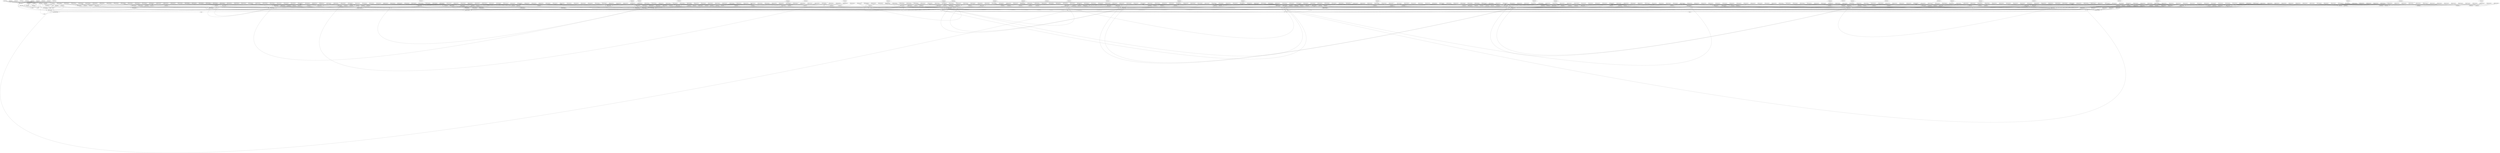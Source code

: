 digraph egraph {
  compound=true
  clusterrank=local
  subgraph cluster_0 {
    style=dotted
    0.0[label = "1"]
  }
  subgraph cluster_189 {
    style=dotted
    189.0[label = "affine_forcontrol_none_0"]
    189.1[label = "affine_forcontrol_none_0"]
    189.2[label = "affine_forcontrol_none_0"]
    189.3[label = "affine_forcontrol_none_0"]
    189.4[label = "affine_forcontrol_none_0"]
    189.5[label = "affine_forcontrol_none_0"]
  }
  subgraph cluster_378 {
    style=dotted
    378.0[label = "block_block_none"]
  }
  subgraph cluster_55 {
    style=dotted
    55.0[label = "*"]
  }
  subgraph cluster_512 {
    style=dotted
    512.0[label = "block_block_none"]
  }
  subgraph cluster_433 {
    style=dotted
    433.0[label = "*"]
  }
  subgraph cluster_110 {
    style=dotted
    110.0[label = "+"]
  }
  subgraph cluster_622 {
    style=dotted
    622.0[label = "affine_forcontrol_none_0"]
  }
  subgraph cluster_488 {
    style=dotted
    488.0[label = "affine_forvalue_none_0"]
  }
  subgraph cluster_165 {
    style=dotted
    165.0[label = "affine_forcontrol_none_0"]
    165.1[label = "affine_forcontrol_none_0"]
    165.2[label = "affine_forcontrol_none_0"]
    165.3[label = "affine_forcontrol_none_0"]
    165.4[label = "affine_forcontrol_none_0"]
    165.5[label = "affine_forcontrol_none_0"]
  }
  subgraph cluster_354 {
    style=dotted
    354.0[label = "affine_forcontrol_none_0"]
    354.1[label = "affine_forcontrol_none_0"]
    354.2[label = "affine_forcontrol_none_0"]
  }
  subgraph cluster_31 {
    style=dotted
    31.0[label = "affine_forcontrol_none_0"]
  }
  subgraph cluster_598 {
    style=dotted
    598.0[label = "affine_forcontrol_none_0"]
  }
  subgraph cluster_330 {
    style=dotted
    330.0[label = "affine_forcontrol_none_0"]
    330.1[label = "affine_forcontrol_none_0"]
    330.2[label = "affine_forcontrol_none_0"]
  }
  subgraph cluster_7 {
    style=dotted
    7.0[label = "%arg5"]
  }
  subgraph cluster_196 {
    style=dotted
    196.0[label = "+"]
  }
  subgraph cluster_62 {
    style=dotted
    62.0[label = "block_block_none"]
    62.1[label = "block_block_none"]
  }
  subgraph cluster_574 {
    style=dotted
    574.0[label = "affine_forcontrol_none_0"]
  }
  subgraph cluster_117 {
    style=dotted
    117.0[label = "affine_forvalue_none_0"]
  }
  subgraph cluster_306 {
    style=dotted
    306.0[label = "affine_forvalue_none_0"]
  }
  subgraph cluster_629 {
    style=dotted
    629.0[label = "block_block_none"]
  }
  subgraph cluster_172 {
    style=dotted
    172.0[label = "block_block_none"]
    172.1[label = "block_block_none"]
  }
  subgraph cluster_361 {
    style=dotted
    361.0[label = "block_block_none"]
  }
  subgraph cluster_38 {
    style=dotted
    38.0[label = "*"]
  }
  subgraph cluster_227 {
    style=dotted
    227.0[label = "affine_forvalue_none_0"]
  }
  subgraph cluster_550 {
    style=dotted
    550.0[label = "affine_forcontrol_none_0"]
  }
  subgraph cluster_93 {
    style=dotted
    93.0[label = "affine_forvalue_none_0"]
  }
  subgraph cluster_282 {
    style=dotted
    282.0[label = "affine_forcontrol_none_0"]
    282.1[label = "affine_forcontrol_none_0"]
    282.2[label = "affine_forcontrol_none_0"]
  }
  subgraph cluster_605 {
    style=dotted
    605.0[label = "block_block_none"]
  }
  subgraph cluster_148 {
    style=dotted
    148.0[label = "affine_forvalue_none_0"]
  }
  subgraph cluster_337 {
    style=dotted
    337.0[label = "block_block_none"]
  }
  subgraph cluster_14 {
    style=dotted
    14.0[label = "affine_forvalue_none_0"]
  }
  subgraph cluster_526 {
    style=dotted
    526.0[label = "affine_forcontrol_none_0"]
  }
  subgraph cluster_392 {
    style=dotted
    392.0[label = "affine_forvalue_none_0"]
  }
  subgraph cluster_581 {
    style=dotted
    581.0[label = "block_block_none"]
  }
  subgraph cluster_258 {
    style=dotted
    258.0[label = "affine_forvalue_none_0"]
  }
  subgraph cluster_313 {
    style=dotted
    313.0[label = "block_block_none"]
  }
  subgraph cluster_502 {
    style=dotted
    502.0[label = "affine_forcontrol_none_0"]
  }
  subgraph cluster_45 {
    style=dotted
    45.0[label = "1"]
  }
  subgraph cluster_234 {
    style=dotted
    234.0[label = "affine_forvalue_none_0"]
  }
  subgraph cluster_557 {
    style=dotted
    557.0[label = "block_block_none"]
  }
  subgraph cluster_100 {
    style=dotted
    100.0[label = "affine_forcontrol_none_0"]
    100.1[label = "affine_forcontrol_none_0"]
    100.2[label = "affine_forcontrol_none_0"]
    100.3[label = "affine_forcontrol_none_0"]
    100.4[label = "affine_forcontrol_none_0"]
    100.5[label = "affine_forcontrol_none_0"]
    100.6[label = "affine_forcontrol_none_0"]
    100.7[label = "affine_forcontrol_none_0"]
    100.8[label = "affine_forcontrol_none_0"]
  }
  subgraph cluster_289 {
    style=dotted
    289.0[label = "block_block_none"]
  }
  subgraph cluster_478 {
    style=dotted
    478.0[label = "block_block_none"]
  }
  subgraph cluster_155 {
    style=dotted
    155.0[label = "affine_forvalue_none_0"]
  }
  subgraph cluster_21 {
    style=dotted
    21.0[label = "affine_store_f64_2"]
  }
  subgraph cluster_533 {
    style=dotted
    533.0[label = "block_block_none"]
  }
  subgraph cluster_131 {
    style=dotted
    131.0[label = "affine_forvalue_none_0"]
  }
  subgraph cluster_643 {
    style=dotted
    643.0[label = "affine_forcontrol_none_0"]
  }
  subgraph cluster_509 {
    style=dotted
    509.0[label = "block_block_none"]
  }
  subgraph cluster_186 {
    style=dotted
    186.0[label = "affine_forcontrol_none_0"]
    186.1[label = "affine_forcontrol_none_0"]
    186.2[label = "affine_forcontrol_none_0"]
    186.3[label = "affine_forcontrol_none_0"]
    186.4[label = "affine_forcontrol_none_0"]
    186.5[label = "affine_forcontrol_none_0"]
  }
  subgraph cluster_375 {
    style=dotted
    375.0[label = "block_block_none"]
  }
  subgraph cluster_52 {
    style=dotted
    52.0[label = "affine_forvalue_none_0"]
  }
  subgraph cluster_241 {
    style=dotted
    241.0[label = "affine_forvalue_none_0"]
  }
  subgraph cluster_107 {
    style=dotted
    107.0[label = "block_block_none"]
    107.1[label = "block_block_none"]
  }
  subgraph cluster_619 {
    style=dotted
    619.0[label = "affine_forcontrol_none_0"]
  }
  subgraph cluster_162 {
    style=dotted
    162.0[label = "affine_forvalue_none_0"]
  }
  subgraph cluster_351 {
    style=dotted
    351.0[label = "affine_forcontrol_none_0"]
    351.1[label = "affine_forcontrol_none_0"]
    351.2[label = "affine_forcontrol_none_0"]
  }
  subgraph cluster_28 {
    style=dotted
    28.0[label = "block_block_none"]
    28.1[label = "block_block_none"]
  }
  subgraph cluster_595 {
    style=dotted
    595.0[label = "affine_forcontrol_none_0"]
  }
  subgraph cluster_327 {
    style=dotted
    327.0[label = "affine_forcontrol_none_0"]
    327.1[label = "affine_forcontrol_none_0"]
    327.2[label = "affine_forcontrol_none_0"]
  }
  subgraph cluster_4 {
    style=dotted
    4.0[label = "%arg0"]
  }
  subgraph cluster_193 {
    style=dotted
    193.0[label = "block_block_none"]
    193.1[label = "block_block_none"]
  }
  subgraph cluster_571 {
    style=dotted
    571.0[label = "affine_forvalue_none_0"]
  }
  subgraph cluster_437 {
    style=dotted
    437.0[label = "affine_forvalue_none_0"]
  }
  subgraph cluster_626 {
    style=dotted
    626.0[label = "block_block_none"]
  }
  subgraph cluster_303 {
    style=dotted
    303.0[label = "affine_forcontrol_none_0"]
    303.1[label = "affine_forcontrol_none_0"]
    303.2[label = "affine_forcontrol_none_0"]
  }
  subgraph cluster_169 {
    style=dotted
    169.0[label = "block_block_none"]
    169.1[label = "block_block_none"]
  }
  subgraph cluster_358 {
    style=dotted
    358.0[label = "block_block_none"]
  }
  subgraph cluster_35 {
    style=dotted
    35.0[label = "func_func_none"]
  }
  subgraph cluster_224 {
    style=dotted
    224.0[label = "affine_forvalue_none_0"]
  }
  subgraph cluster_547 {
    style=dotted
    547.0[label = "affine_forcontrol_none_0"]
  }
  subgraph cluster_90 {
    style=dotted
    90.0[label = "affine_forvalue_none_0"]
  }
  subgraph cluster_279 {
    style=dotted
    279.0[label = "affine_forcontrol_none_0"]
    279.1[label = "affine_forcontrol_none_0"]
    279.2[label = "affine_forcontrol_none_0"]
  }
  subgraph cluster_602 {
    style=dotted
    602.0[label = "block_block_none"]
  }
  subgraph cluster_334 {
    style=dotted
    334.0[label = "block_block_none"]
  }
  subgraph cluster_11 {
    style=dotted
    11.0[label = "arith_indexcast_i32index_0"]
  }
  subgraph cluster_523 {
    style=dotted
    523.0[label = "affine_forcontrol_none_0"]
  }
  subgraph cluster_389 {
    style=dotted
    389.0[label = "block_block_none"]
  }
  subgraph cluster_66 {
    style=dotted
    66.0[label = "affine_forvalue_none_0"]
  }
  subgraph cluster_578 {
    style=dotted
    578.0[label = "block_block_none"]
  }
  subgraph cluster_121 {
    style=dotted
    121.0[label = "affine_forvalue_none_0"]
  }
  subgraph cluster_310 {
    style=dotted
    310.0[label = "block_block_none"]
  }
  subgraph cluster_499 {
    style=dotted
    499.0[label = "affine_forcontrol_none_0"]
  }
  subgraph cluster_42 {
    style=dotted
    42.0[label = "64"]
  }
  subgraph cluster_554 {
    style=dotted
    554.0[label = "block_block_none"]
  }
  subgraph cluster_97 {
    style=dotted
    97.0[label = "affine_forcontrol_none_0"]
    97.1[label = "affine_forcontrol_none_0"]
    97.2[label = "affine_forcontrol_none_0"]
    97.3[label = "affine_forcontrol_none_0"]
    97.4[label = "affine_forcontrol_none_0"]
    97.5[label = "affine_forcontrol_none_0"]
    97.6[label = "affine_forcontrol_none_0"]
    97.7[label = "affine_forcontrol_none_0"]
    97.8[label = "affine_forcontrol_none_0"]
  }
  subgraph cluster_286 {
    style=dotted
    286.0[label = "block_block_none"]
  }
  subgraph cluster_475 {
    style=dotted
    475.0[label = "affine_forvalue_none_0"]
  }
  subgraph cluster_152 {
    style=dotted
    152.0[label = "affine_forvalue_none_0"]
  }
  subgraph cluster_18 {
    style=dotted
    18.0[label = "affine_load_f64_2"]
  }
  subgraph cluster_530 {
    style=dotted
    530.0[label = "+"]
  }
  subgraph cluster_73 {
    style=dotted
    73.0[label = "affine_forcontrol_none_0"]
    73.1[label = "affine_forcontrol_none_0"]
    73.2[label = "affine_forcontrol_none_0"]
    73.3[label = "affine_forcontrol_none_0"]
    73.4[label = "affine_forcontrol_none_0"]
    73.5[label = "affine_forcontrol_none_0"]
    73.6[label = "affine_forcontrol_none_0"]
    73.7[label = "affine_forcontrol_none_0"]
    73.8[label = "affine_forcontrol_none_0"]
    73.9[label = "affine_forcontrol_none_0"]
    73.10[label = "affine_forcontrol_none_0"]
    73.11[label = "affine_forcontrol_none_0"]
    73.12[label = "affine_forcontrol_none_0"]
  }
  subgraph cluster_640 {
    style=dotted
    640.0[label = "affine_forcontrol_none_0"]
  }
  subgraph cluster_506 {
    style=dotted
    506.0[label = "block_block_none"]
  }
  subgraph cluster_183 {
    style=dotted
    183.0[label = "affine_forcontrol_none_0"]
    183.1[label = "affine_forcontrol_none_0"]
    183.2[label = "affine_forcontrol_none_0"]
    183.3[label = "affine_forcontrol_none_0"]
    183.4[label = "affine_forcontrol_none_0"]
    183.5[label = "affine_forcontrol_none_0"]
  }
  subgraph cluster_372 {
    style=dotted
    372.0[label = "block_block_none"]
  }
  subgraph cluster_104 {
    style=dotted
    104.0[label = "block_block_none"]
    104.1[label = "block_block_none"]
  }
  subgraph cluster_616 {
    style=dotted
    616.0[label = "affine_forcontrol_none_0"]
  }
  subgraph cluster_482 {
    style=dotted
    482.0[label = "block_block_none"]
  }
  subgraph cluster_159 {
    style=dotted
    159.0[label = "affine_forvalue_none_0"]
  }
  subgraph cluster_348 {
    style=dotted
    348.0[label = "affine_forvalue_none_0"]
  }
  subgraph cluster_25 {
    style=dotted
    25.0[label = "affine_store_f64_2"]
  }
  subgraph cluster_592 {
    style=dotted
    592.0[label = "affine_forcontrol_none_0"]
  }
  subgraph cluster_269 {
    style=dotted
    269.0[label = "affine_forvalue_none_0"]
  }
  subgraph cluster_458 {
    style=dotted
    458.0[label = "block_block_none"]
  }
  subgraph cluster_324 {
    style=dotted
    324.0[label = "affine_forcontrol_none_0"]
    324.1[label = "affine_forcontrol_none_0"]
    324.2[label = "affine_forcontrol_none_0"]
  }
  subgraph cluster_1 {
    style=dotted
    1.0[label = "0"]
  }
  subgraph cluster_190 {
    style=dotted
    190.0[label = "block_block_none"]
    190.1[label = "block_block_none"]
  }
  subgraph cluster_56 {
    style=dotted
    56.0[label = "affine_forvalue_none_0"]
  }
  subgraph cluster_568 {
    style=dotted
    568.0[label = "affine_forcontrol_none_0"]
  }
  subgraph cluster_434 {
    style=dotted
    434.0[label = "affine_forvalue_none_0"]
  }
  subgraph cluster_111 {
    style=dotted
    111.0[label = "affine_forvalue_none_0"]
  }
  subgraph cluster_300 {
    style=dotted
    300.0[label = "affine_forcontrol_none_0"]
    300.1[label = "affine_forcontrol_none_0"]
    300.2[label = "affine_forcontrol_none_0"]
  }
  subgraph cluster_623 {
    style=dotted
    623.0[label = "block_block_none"]
  }
  subgraph cluster_166 {
    style=dotted
    166.0[label = "block_block_none"]
    166.1[label = "block_block_none"]
  }
  subgraph cluster_355 {
    style=dotted
    355.0[label = "block_block_none"]
  }
  subgraph cluster_32 {
    style=dotted
    32.0[label = "block_block_none"]
    32.1[label = "block_block_none"]
    32.2[label = "block_block_none"]
  }
  subgraph cluster_544 {
    style=dotted
    544.0[label = "affine_forcontrol_none_0"]
  }
  subgraph cluster_87 {
    style=dotted
    87.0[label = "*"]
  }
  subgraph cluster_276 {
    style=dotted
    276.0[label = "affine_forvalue_none_0"]
  }
  subgraph cluster_599 {
    style=dotted
    599.0[label = "block_block_none"]
  }
  subgraph cluster_331 {
    style=dotted
    331.0[label = "block_block_none"]
  }
  subgraph cluster_8 {
    style=dotted
    8.0[label = "%arg1"]
  }
  subgraph cluster_197 {
    style=dotted
    197.0[label = "affine_forvalue_none_0"]
  }
  subgraph cluster_386 {
    style=dotted
    386.0[label = "affine_forvalue_none_0"]
  }
  subgraph cluster_520 {
    style=dotted
    520.0[label = "affine_forcontrol_none_0"]
  }
  subgraph cluster_575 {
    style=dotted
    575.0[label = "block_block_none"]
  }
  subgraph cluster_441 {
    style=dotted
    441.0[label = "block_block_none"]
  }
  subgraph cluster_118 {
    style=dotted
    118.0[label = "affine_forcontrol_none_0"]
    118.1[label = "affine_forcontrol_none_0"]
    118.2[label = "affine_forcontrol_none_0"]
    118.3[label = "affine_forcontrol_none_0"]
    118.4[label = "affine_forcontrol_none_0"]
    118.5[label = "affine_forcontrol_none_0"]
    118.6[label = "affine_forcontrol_none_0"]
    118.7[label = "affine_forcontrol_none_0"]
    118.8[label = "affine_forcontrol_none_0"]
  }
  subgraph cluster_307 {
    style=dotted
    307.0[label = "+"]
  }
  subgraph cluster_496 {
    style=dotted
    496.0[label = "affine_forcontrol_none_0"]
  }
  subgraph cluster_39 {
    style=dotted
    39.0[label = "affine_forvalue_none_0"]
  }
  subgraph cluster_551 {
    style=dotted
    551.0[label = "block_block_none"]
  }
  subgraph cluster_417 {
    style=dotted
    417.0[label = "*"]
  }
  subgraph cluster_283 {
    style=dotted
    283.0[label = "block_block_none"]
  }
  subgraph cluster_15 {
    style=dotted
    15.0[label = "arith_indexcast_i32index_0"]
  }
  subgraph cluster_527 {
    style=dotted
    527.0[label = "block_block_none"]
  }
  subgraph cluster_70 {
    style=dotted
    70.0[label = "affine_forvalue_none_0"]
  }
  subgraph cluster_448 {
    style=dotted
    448.0[label = "affine_forvalue_none_0"]
  }
  subgraph cluster_637 {
    style=dotted
    637.0[label = "affine_forcontrol_none_0"]
  }
  subgraph cluster_503 {
    style=dotted
    503.0[label = "block_block_none"]
  }
  subgraph cluster_180 {
    style=dotted
    180.0[label = "affine_forcontrol_none_0"]
    180.1[label = "affine_forcontrol_none_0"]
    180.2[label = "affine_forcontrol_none_0"]
    180.3[label = "affine_forcontrol_none_0"]
    180.4[label = "affine_forcontrol_none_0"]
    180.5[label = "affine_forcontrol_none_0"]
  }
  subgraph cluster_46 {
    style=dotted
    46.0[label = "affine_forvalue_none_0"]
  }
  subgraph cluster_101 {
    style=dotted
    101.0[label = "block_block_none"]
    101.1[label = "block_block_none"]
  }
  subgraph cluster_613 {
    style=dotted
    613.0[label = "affine_forcontrol_none_0"]
  }
  subgraph cluster_345 {
    style=dotted
    345.0[label = "affine_forcontrol_none_0"]
    345.1[label = "affine_forcontrol_none_0"]
    345.2[label = "affine_forcontrol_none_0"]
  }
  subgraph cluster_22 {
    style=dotted
    22.0[label = "affine_load_f64_2"]
  }
  subgraph cluster_77 {
    style=dotted
    77.0[label = "*"]
  }
  subgraph cluster_266 {
    style=dotted
    266.0[label = "affine_forvalue_none_0"]
  }
  subgraph cluster_455 {
    style=dotted
    455.0[label = "affine_forvalue_none_0"]
  }
  subgraph cluster_589 {
    style=dotted
    589.0[label = "affine_forcontrol_none_0"]
  }
  subgraph cluster_321 {
    style=dotted
    321.0[label = "affine_forcontrol_none_0"]
    321.1[label = "affine_forcontrol_none_0"]
    321.2[label = "affine_forcontrol_none_0"]
  }
  subgraph cluster_644 {
    style=dotted
    644.0[label = "block_block_none"]
  }
  subgraph cluster_187 {
    style=dotted
    187.0[label = "block_block_none"]
    187.1[label = "block_block_none"]
  }
  subgraph cluster_565 {
    style=dotted
    565.0[label = "affine_forcontrol_none_0"]
  }
  subgraph cluster_620 {
    style=dotted
    620.0[label = "block_block_none"]
  }
  subgraph cluster_297 {
    style=dotted
    297.0[label = "affine_forcontrol_none_0"]
    297.1[label = "affine_forcontrol_none_0"]
    297.2[label = "affine_forcontrol_none_0"]
  }
  subgraph cluster_486 {
    style=dotted
    486.0[label = "affine_forvalue_none_0"]
  }
  subgraph cluster_163 {
    style=dotted
    163.0[label = "+"]
  }
  subgraph cluster_352 {
    style=dotted
    352.0[label = "block_block_none"]
  }
  subgraph cluster_29 {
    style=dotted
    29.0[label = "affine_forcontrol_none_0"]
    29.1[label = "affine_forcontrol_none_0"]
    29.2[label = "affine_forcontrol_none_0"]
    29.3[label = "affine_forcontrol_none_0"]
    29.4[label = "affine_forcontrol_none_0"]
    29.5[label = "affine_forcontrol_none_0"]
    29.6[label = "affine_forcontrol_none_0"]
    29.7[label = "affine_forcontrol_none_0"]
    29.8[label = "affine_forcontrol_none_0"]
    29.9[label = "affine_forcontrol_none_0"]
    29.10[label = "affine_forcontrol_none_0"]
    29.11[label = "affine_forcontrol_none_0"]
    29.12[label = "affine_forcontrol_none_0"]
    29.13[label = "affine_forcontrol_none_0"]
    29.14[label = "affine_forcontrol_none_0"]
    29.15[label = "affine_forcontrol_none_0"]
    29.16[label = "affine_forcontrol_none_0"]
    29.17[label = "affine_forcontrol_none_0"]
    29.18[label = "affine_forcontrol_none_0"]
    29.19[label = "affine_forcontrol_none_0"]
    29.20[label = "affine_forcontrol_none_0"]
    29.21[label = "affine_forcontrol_none_0"]
    29.22[label = "affine_forcontrol_none_0"]
  }
  subgraph cluster_541 {
    style=dotted
    541.0[label = "affine_forcontrol_none_0"]
  }
  subgraph cluster_84 {
    style=dotted
    84.0[label = "affine_forvalue_none_0"]
  }
  subgraph cluster_596 {
    style=dotted
    596.0[label = "block_block_none"]
  }
  subgraph cluster_462 {
    style=dotted
    462.0[label = "block_block_none"]
  }
  subgraph cluster_328 {
    style=dotted
    328.0[label = "block_block_none"]
  }
  subgraph cluster_5 {
    style=dotted
    5.0[label = "%arg2"]
  }
  subgraph cluster_517 {
    style=dotted
    517.0[label = "affine_forcontrol_none_0"]
  }
  subgraph cluster_572 {
    style=dotted
    572.0[label = "+"]
  }
  subgraph cluster_115 {
    style=dotted
    115.0[label = "affine_forvalue_none_0"]
  }
  subgraph cluster_304 {
    style=dotted
    304.0[label = "block_block_none"]
  }
  subgraph cluster_548 {
    style=dotted
    548.0[label = "block_block_none"]
  }
  subgraph cluster_280 {
    style=dotted
    280.0[label = "block_block_none"]
  }
  subgraph cluster_12 {
    style=dotted
    12.0[label = "arith_indexcast_i32index_0"]
  }
  subgraph cluster_201 {
    style=dotted
    201.0[label = "affine_forcontrol_none_0"]
    201.1[label = "affine_forcontrol_none_0"]
    201.2[label = "affine_forcontrol_none_0"]
    201.3[label = "affine_forcontrol_none_0"]
    201.4[label = "affine_forcontrol_none_0"]
    201.5[label = "affine_forcontrol_none_0"]
  }
  subgraph cluster_524 {
    style=dotted
    524.0[label = "block_block_none"]
  }
  subgraph cluster_67 {
    style=dotted
    67.0[label = "affine_forcontrol_none_0"]
    67.1[label = "affine_forcontrol_none_0"]
    67.2[label = "affine_forcontrol_none_0"]
    67.3[label = "affine_forcontrol_none_0"]
    67.4[label = "affine_forcontrol_none_0"]
    67.5[label = "affine_forcontrol_none_0"]
    67.6[label = "affine_forcontrol_none_0"]
    67.7[label = "affine_forcontrol_none_0"]
    67.8[label = "affine_forcontrol_none_0"]
    67.9[label = "affine_forcontrol_none_0"]
    67.10[label = "affine_forcontrol_none_0"]
    67.11[label = "affine_forcontrol_none_0"]
    67.12[label = "affine_forcontrol_none_0"]
  }
  subgraph cluster_256 {
    style=dotted
    256.0[label = "affine_forvalue_none_0"]
  }
  subgraph cluster_634 {
    style=dotted
    634.0[label = "affine_forcontrol_none_0"]
  }
  subgraph cluster_500 {
    style=dotted
    500.0[label = "block_block_none"]
  }
  subgraph cluster_177 {
    style=dotted
    177.0[label = "affine_forcontrol_none_0"]
    177.1[label = "affine_forcontrol_none_0"]
    177.2[label = "affine_forcontrol_none_0"]
    177.3[label = "affine_forcontrol_none_0"]
    177.4[label = "affine_forcontrol_none_0"]
    177.5[label = "affine_forcontrol_none_0"]
  }
  subgraph cluster_43 {
    style=dotted
    43.0[label = "affine_forvalue_none_0"]
  }
  subgraph cluster_232 {
    style=dotted
    232.0[label = "affine_forvalue_none_0"]
  }
  subgraph cluster_98 {
    style=dotted
    98.0[label = "block_block_none"]
    98.1[label = "block_block_none"]
  }
  subgraph cluster_610 {
    style=dotted
    610.0[label = "affine_forcontrol_none_0"]
  }
  subgraph cluster_342 {
    style=dotted
    342.0[label = "affine_forcontrol_none_0"]
    342.1[label = "affine_forcontrol_none_0"]
    342.2[label = "affine_forcontrol_none_0"]
  }
  subgraph cluster_19 {
    style=dotted
    19.0[label = "arith_mulf_f64_0"]
  }
  subgraph cluster_531 {
    style=dotted
    531.0[label = "affine_forvalue_none_0"]
  }
  subgraph cluster_74 {
    style=dotted
    74.0[label = "block_block_none"]
    74.1[label = "block_block_none"]
  }
  subgraph cluster_586 {
    style=dotted
    586.0[label = "affine_forcontrol_none_0"]
  }
  subgraph cluster_641 {
    style=dotted
    641.0[label = "block_block_none"]
  }
  subgraph cluster_318 {
    style=dotted
    318.0[label = "affine_forcontrol_none_0"]
    318.1[label = "affine_forcontrol_none_0"]
    318.2[label = "affine_forcontrol_none_0"]
  }
  subgraph cluster_184 {
    style=dotted
    184.0[label = "block_block_none"]
    184.1[label = "block_block_none"]
  }
  subgraph cluster_562 {
    style=dotted
    562.0[label = "affine_forcontrol_none_0"]
  }
  subgraph cluster_239 {
    style=dotted
    239.0[label = "affine_forvalue_none_0"]
  }
  subgraph cluster_617 {
    style=dotted
    617.0[label = "block_block_none"]
  }
  subgraph cluster_294 {
    style=dotted
    294.0[label = "affine_forcontrol_none_0"]
    294.1[label = "affine_forcontrol_none_0"]
    294.2[label = "affine_forcontrol_none_0"]
  }
  subgraph cluster_349 {
    style=dotted
    349.0[label = "+"]
  }
  subgraph cluster_26 {
    style=dotted
    26.0[label = "block_block_none"]
  }
  subgraph cluster_538 {
    style=dotted
    538.0[label = "affine_forcontrol_none_0"]
  }
  subgraph cluster_593 {
    style=dotted
    593.0[label = "block_block_none"]
  }
  subgraph cluster_325 {
    style=dotted
    325.0[label = "block_block_none"]
  }
  subgraph cluster_2 {
    style=dotted
    2.0[label = "%arg4"]
  }
  subgraph cluster_514 {
    style=dotted
    514.0[label = "affine_forcontrol_none_0"]
  }
  subgraph cluster_569 {
    style=dotted
    569.0[label = "block_block_none"]
  }
  subgraph cluster_112 {
    style=dotted
    112.0[label = "affine_forcontrol_none_0"]
    112.1[label = "affine_forcontrol_none_0"]
    112.2[label = "affine_forcontrol_none_0"]
    112.3[label = "affine_forcontrol_none_0"]
    112.4[label = "affine_forcontrol_none_0"]
    112.5[label = "affine_forcontrol_none_0"]
    112.6[label = "affine_forcontrol_none_0"]
    112.7[label = "affine_forcontrol_none_0"]
    112.8[label = "affine_forcontrol_none_0"]
  }
  subgraph cluster_301 {
    style=dotted
    301.0[label = "block_block_none"]
  }
  subgraph cluster_490 {
    style=dotted
    490.0[label = "affine_forvalue_none_0"]
  }
  subgraph cluster_33 {
    style=dotted
    33.0[label = "affine_forcontrol_none_0"]
    33.1[label = "affine_forcontrol_none_0"]
    33.2[label = "affine_forcontrol_none_0"]
    33.3[label = "affine_forcontrol_none_0"]
    33.4[label = "affine_forcontrol_none_0"]
    33.5[label = "affine_forcontrol_none_0"]
    33.6[label = "affine_forcontrol_none_0"]
    33.7[label = "affine_forcontrol_none_0"]
    33.8[label = "affine_forcontrol_none_0"]
    33.9[label = "affine_forcontrol_none_0"]
    33.10[label = "affine_forcontrol_none_0"]
    33.11[label = "affine_forcontrol_none_0"]
    33.12[label = "affine_forcontrol_none_0"]
    33.13[label = "affine_forcontrol_none_0"]
    33.14[label = "affine_forcontrol_none_0"]
    33.15[label = "affine_forcontrol_none_0"]
    33.16[label = "affine_forcontrol_none_0"]
  }
  subgraph cluster_545 {
    style=dotted
    545.0[label = "block_block_none"]
  }
  subgraph cluster_88 {
    style=dotted
    88.0[label = "affine_forvalue_none_0"]
  }
  subgraph cluster_466 {
    style=dotted
    466.0[label = "block_block_none"]
  }
  subgraph cluster_9 {
    style=dotted
    9.0[label = "%arg3"]
  }
  subgraph cluster_198 {
    style=dotted
    198.0[label = "affine_forcontrol_none_0"]
    198.1[label = "affine_forcontrol_none_0"]
    198.2[label = "affine_forcontrol_none_0"]
    198.3[label = "affine_forcontrol_none_0"]
    198.4[label = "affine_forcontrol_none_0"]
    198.5[label = "affine_forcontrol_none_0"]
  }
  subgraph cluster_521 {
    style=dotted
    521.0[label = "block_block_none"]
  }
  subgraph cluster_64 {
    style=dotted
    64.0[label = "affine_forvalue_none_0"]
  }
  subgraph cluster_119 {
    style=dotted
    119.0[label = "block_block_none"]
    119.1[label = "block_block_none"]
  }
  subgraph cluster_308 {
    style=dotted
    308.0[label = "affine_forvalue_none_0"]
  }
  subgraph cluster_497 {
    style=dotted
    497.0[label = "block_block_none"]
  }
  subgraph cluster_174 {
    style=dotted
    174.0[label = "affine_forcontrol_none_0"]
    174.1[label = "affine_forcontrol_none_0"]
    174.2[label = "affine_forcontrol_none_0"]
    174.3[label = "affine_forcontrol_none_0"]
    174.4[label = "affine_forcontrol_none_0"]
    174.5[label = "affine_forcontrol_none_0"]
  }
  subgraph cluster_631 {
    style=dotted
    631.0[label = "affine_forcontrol_none_0"]
  }
  subgraph cluster_418 {
    style=dotted
    418.0[label = "affine_forvalue_none_0"]
  }
  subgraph cluster_95 {
    style=dotted
    95.0[label = "affine_forvalue_none_0"]
  }
  subgraph cluster_607 {
    style=dotted
    607.0[label = "affine_forcontrol_none_0"]
  }
  subgraph cluster_473 {
    style=dotted
    473.0[label = "affine_forvalue_none_0"]
  }
  subgraph cluster_150 {
    style=dotted
    150.0[label = "affine_forvalue_none_0"]
  }
  subgraph cluster_339 {
    style=dotted
    339.0[label = "affine_forcontrol_none_0"]
    339.1[label = "affine_forcontrol_none_0"]
    339.2[label = "affine_forcontrol_none_0"]
  }
  subgraph cluster_16 {
    style=dotted
    16.0[label = "affine_forvalue_none_0"]
  }
  subgraph cluster_71 {
    style=dotted
    71.0[label = "+"]
  }
  subgraph cluster_583 {
    style=dotted
    583.0[label = "affine_forcontrol_none_0"]
  }
  subgraph cluster_638 {
    style=dotted
    638.0[label = "block_block_none"]
  }
  subgraph cluster_315 {
    style=dotted
    315.0[label = "affine_forcontrol_none_0"]
    315.1[label = "affine_forcontrol_none_0"]
    315.2[label = "affine_forcontrol_none_0"]
  }
  subgraph cluster_181 {
    style=dotted
    181.0[label = "block_block_none"]
    181.1[label = "block_block_none"]
  }
  subgraph cluster_47 {
    style=dotted
    47.0[label = "affine_forcontrol_none_0"]
    47.1[label = "affine_forcontrol_none_0"]
    47.2[label = "affine_forcontrol_none_0"]
    47.3[label = "affine_forcontrol_none_0"]
    47.4[label = "affine_forcontrol_none_0"]
    47.5[label = "affine_forcontrol_none_0"]
    47.6[label = "affine_forcontrol_none_0"]
    47.7[label = "affine_forcontrol_none_0"]
    47.8[label = "affine_forcontrol_none_0"]
    47.9[label = "affine_forcontrol_none_0"]
    47.10[label = "affine_forcontrol_none_0"]
    47.11[label = "affine_forcontrol_none_0"]
    47.12[label = "affine_forcontrol_none_0"]
    47.13[label = "affine_forcontrol_none_0"]
    47.14[label = "affine_forcontrol_none_0"]
    47.15[label = "affine_forcontrol_none_0"]
    47.16[label = "affine_forcontrol_none_0"]
    47.17[label = "affine_forcontrol_none_0"]
  }
  subgraph cluster_236 {
    style=dotted
    236.0[label = "affine_forvalue_none_0"]
  }
  subgraph cluster_559 {
    style=dotted
    559.0[label = "affine_forcontrol_none_0"]
  }
  subgraph cluster_614 {
    style=dotted
    614.0[label = "block_block_none"]
  }
  subgraph cluster_291 {
    style=dotted
    291.0[label = "affine_forcontrol_none_0"]
    291.1[label = "affine_forcontrol_none_0"]
    291.2[label = "affine_forcontrol_none_0"]
  }
  subgraph cluster_157 {
    style=dotted
    157.0[label = "affine_forvalue_none_0"]
  }
  subgraph cluster_346 {
    style=dotted
    346.0[label = "block_block_none"]
  }
  subgraph cluster_23 {
    style=dotted
    23.0[label = "arith_mulf_f64_0"]
  }
  subgraph cluster_535 {
    style=dotted
    535.0[label = "affine_forcontrol_none_0"]
  }
  subgraph cluster_78 {
    style=dotted
    78.0[label = "affine_forvalue_none_0"]
  }
  subgraph cluster_590 {
    style=dotted
    590.0[label = "block_block_none"]
  }
  subgraph cluster_133 {
    style=dotted
    133.0[label = "*"]
  }
  subgraph cluster_322 {
    style=dotted
    322.0[label = "block_block_none"]
  }
  subgraph cluster_511 {
    style=dotted
    511.0[label = "affine_forcontrol_none_0"]
  }
  subgraph cluster_566 {
    style=dotted
    566.0[label = "block_block_none"]
  }
  subgraph cluster_109 {
    style=dotted
    109.0[label = "affine_forvalue_none_0"]
  }
  subgraph cluster_298 {
    style=dotted
    298.0[label = "block_block_none"]
  }
  subgraph cluster_164 {
    style=dotted
    164.0[label = "affine_forvalue_none_0"]
  }
  subgraph cluster_30 {
    style=dotted
    30.0[label = "block_block_none"]
  }
  subgraph cluster_542 {
    style=dotted
    542.0[label = "block_block_none"]
  }
  subgraph cluster_408 {
    style=dotted
    408.0[label = "affine_forvalue_none_0"]
  }
  subgraph cluster_274 {
    style=dotted
    274.0[label = "affine_forvalue_none_0"]
  }
  subgraph cluster_6 {
    style=dotted
    6.0[label = "%arg7"]
  }
  subgraph cluster_195 {
    style=dotted
    195.0[label = "affine_forvalue_none_0"]
  }
  subgraph cluster_384 {
    style=dotted
    384.0[label = "block_block_none"]
  }
  subgraph cluster_61 {
    style=dotted
    61.0[label = "affine_forcontrol_none_0"]
    61.1[label = "affine_forcontrol_none_0"]
    61.2[label = "affine_forcontrol_none_0"]
    61.3[label = "affine_forcontrol_none_0"]
    61.4[label = "affine_forcontrol_none_0"]
    61.5[label = "affine_forcontrol_none_0"]
    61.6[label = "affine_forcontrol_none_0"]
    61.7[label = "affine_forcontrol_none_0"]
    61.8[label = "affine_forcontrol_none_0"]
    61.9[label = "affine_forcontrol_none_0"]
    61.10[label = "affine_forcontrol_none_0"]
    61.11[label = "affine_forcontrol_none_0"]
    61.12[label = "affine_forcontrol_none_0"]
  }
  subgraph cluster_518 {
    style=dotted
    518.0[label = "block_block_none"]
  }
  subgraph cluster_573 {
    style=dotted
    573.0[label = "affine_forvalue_none_0"]
  }
  subgraph cluster_116 {
    style=dotted
    116.0[label = "+"]
  }
  subgraph cluster_628 {
    style=dotted
    628.0[label = "affine_forcontrol_none_0"]
  }
  subgraph cluster_494 {
    style=dotted
    494.0[label = "block_block_none"]
  }
  subgraph cluster_171 {
    style=dotted
    171.0[label = "affine_forcontrol_none_0"]
    171.1[label = "affine_forcontrol_none_0"]
    171.2[label = "affine_forcontrol_none_0"]
    171.3[label = "affine_forcontrol_none_0"]
    171.4[label = "affine_forcontrol_none_0"]
    171.5[label = "affine_forcontrol_none_0"]
  }
  subgraph cluster_37 {
    style=dotted
    37.0[label = "2"]
  }
  subgraph cluster_226 {
    style=dotted
    226.0[label = "*"]
  }
  subgraph cluster_415 {
    style=dotted
    415.0[label = "affine_forvalue_none_0"]
  }
  subgraph cluster_604 {
    style=dotted
    604.0[label = "affine_forcontrol_none_0"]
  }
  subgraph cluster_470 {
    style=dotted
    470.0[label = "block_block_none"]
  }
  subgraph cluster_147 {
    style=dotted
    147.0[label = "*"]
  }
  subgraph cluster_336 {
    style=dotted
    336.0[label = "affine_forcontrol_none_0"]
    336.1[label = "affine_forcontrol_none_0"]
    336.2[label = "affine_forcontrol_none_0"]
  }
  subgraph cluster_13 {
    style=dotted
    13.0[label = "affine_forvalue_none_0"]
  }
  subgraph cluster_202 {
    style=dotted
    202.0[label = "block_block_none"]
    202.1[label = "block_block_none"]
  }
  subgraph cluster_68 {
    style=dotted
    68.0[label = "block_block_none"]
    68.1[label = "block_block_none"]
  }
  subgraph cluster_580 {
    style=dotted
    580.0[label = "affine_forcontrol_none_0"]
  }
  subgraph cluster_446 {
    style=dotted
    446.0[label = "block_block_none"]
  }
  subgraph cluster_635 {
    style=dotted
    635.0[label = "block_block_none"]
  }
  subgraph cluster_312 {
    style=dotted
    312.0[label = "affine_forcontrol_none_0"]
    312.1[label = "affine_forcontrol_none_0"]
    312.2[label = "affine_forcontrol_none_0"]
  }
  subgraph cluster_178 {
    style=dotted
    178.0[label = "block_block_none"]
    178.1[label = "block_block_none"]
  }
  subgraph cluster_367 {
    style=dotted
    367.0[label = "block_block_none"]
  }
  subgraph cluster_44 {
    style=dotted
    44.0[label = "+"]
  }
  subgraph cluster_556 {
    style=dotted
    556.0[label = "affine_forcontrol_none_0"]
  }
  subgraph cluster_611 {
    style=dotted
    611.0[label = "block_block_none"]
  }
  subgraph cluster_288 {
    style=dotted
    288.0[label = "affine_forcontrol_none_0"]
    288.1[label = "affine_forcontrol_none_0"]
    288.2[label = "affine_forcontrol_none_0"]
  }
  subgraph cluster_343 {
    style=dotted
    343.0[label = "block_block_none"]
  }
  subgraph cluster_20 {
    style=dotted
    20.0[label = "arith_mulf_f64_0"]
  }
  subgraph cluster_532 {
    style=dotted
    532.0[label = "affine_forcontrol_none_0"]
  }
  subgraph cluster_587 {
    style=dotted
    587.0[label = "block_block_none"]
  }
  subgraph cluster_453 {
    style=dotted
    453.0[label = "block_block_none"]
  }
  subgraph cluster_130 {
    style=dotted
    130.0[label = "*"]
  }
  subgraph cluster_319 {
    style=dotted
    319.0[label = "block_block_none"]
  }
  subgraph cluster_508 {
    style=dotted
    508.0[label = "affine_forcontrol_none_0"]
  }
  subgraph cluster_51 {
    style=dotted
    51.0[label = "*"]
  }
  subgraph cluster_563 {
    style=dotted
    563.0[label = "block_block_none"]
  }
  subgraph cluster_429 {
    style=dotted
    429.0[label = "block_block_none"]
  }
  subgraph cluster_106 {
    style=dotted
    106.0[label = "affine_forcontrol_none_0"]
    106.1[label = "affine_forcontrol_none_0"]
    106.2[label = "affine_forcontrol_none_0"]
    106.3[label = "affine_forcontrol_none_0"]
    106.4[label = "affine_forcontrol_none_0"]
    106.5[label = "affine_forcontrol_none_0"]
    106.6[label = "affine_forcontrol_none_0"]
    106.7[label = "affine_forcontrol_none_0"]
    106.8[label = "affine_forcontrol_none_0"]
  }
  subgraph cluster_295 {
    style=dotted
    295.0[label = "block_block_none"]
  }
  subgraph cluster_484 {
    style=dotted
    484.0[label = "affine_forvalue_none_0"]
  }
  subgraph cluster_350 {
    style=dotted
    350.0[label = "affine_forvalue_none_0"]
  }
  subgraph cluster_27 {
    style=dotted
    27.0[label = "affine_forcontrol_none_0"]
  }
  subgraph cluster_216 {
    style=dotted
    216.0[label = "affine_forvalue_none_0"]
  }
  subgraph cluster_539 {
    style=dotted
    539.0[label = "block_block_none"]
  }
  subgraph cluster_137 {
    style=dotted
    137.0[label = "affine_forvalue_none_0"]
  }
  subgraph cluster_3 {
    style=dotted
    3.0[label = "%arg6"]
  }
  subgraph cluster_192 {
    style=dotted
    192.0[label = "affine_forcontrol_none_0"]
    192.1[label = "affine_forcontrol_none_0"]
    192.2[label = "affine_forcontrol_none_0"]
    192.3[label = "affine_forcontrol_none_0"]
    192.4[label = "affine_forcontrol_none_0"]
    192.5[label = "affine_forcontrol_none_0"]
  }
  subgraph cluster_381 {
    style=dotted
    381.0[label = "block_block_none"]
  }
  subgraph cluster_58 {
    style=dotted
    58.0[label = "affine_forvalue_none_0"]
  }
  subgraph cluster_515 {
    style=dotted
    515.0[label = "block_block_none"]
  }
  subgraph cluster_436 {
    style=dotted
    436.0[label = "*"]
  }
  subgraph cluster_113 {
    style=dotted
    113.0[label = "block_block_none"]
    113.1[label = "block_block_none"]
  }
  subgraph cluster_625 {
    style=dotted
    625.0[label = "affine_forcontrol_none_0"]
  }
  subgraph cluster_491 {
    style=dotted
    491.0[label = "block_block_none"]
  }
  subgraph cluster_168 {
    style=dotted
    168.0[label = "affine_forcontrol_none_0"]
    168.1[label = "affine_forcontrol_none_0"]
    168.2[label = "affine_forcontrol_none_0"]
    168.3[label = "affine_forcontrol_none_0"]
    168.4[label = "affine_forcontrol_none_0"]
    168.5[label = "affine_forcontrol_none_0"]
  }
  subgraph cluster_34 {
    style=dotted
    34.0[label = "block_block_none"]
  }
  subgraph cluster_223 {
    style=dotted
    223.0[label = "*"]
  }
  subgraph cluster_412 {
    style=dotted
    412.0[label = "block_block_none"]
  }
  subgraph cluster_601 {
    style=dotted
    601.0[label = "affine_forcontrol_none_0"]
  }
  subgraph cluster_333 {
    style=dotted
    333.0[label = "affine_forcontrol_none_0"]
    333.1[label = "affine_forcontrol_none_0"]
    333.2[label = "affine_forcontrol_none_0"]
  }
  subgraph cluster_10 {
    style=dotted
    10.0[label = "No_block_Block_0_-1"]
  }
  subgraph cluster_199 {
    style=dotted
    199.0[label = "block_block_none"]
    199.1[label = "block_block_none"]
  }
  subgraph cluster_388 {
    style=dotted
    388.0[label = "affine_forvalue_none_0"]
  }
  subgraph cluster_65 {
    style=dotted
    65.0[label = "+"]
  }
  subgraph cluster_577 {
    style=dotted
    577.0[label = "affine_forcontrol_none_0"]
  }
  subgraph cluster_443 {
    style=dotted
    443.0[label = "affine_forvalue_none_0"]
  }
  subgraph cluster_632 {
    style=dotted
    632.0[label = "block_block_none"]
  }
  subgraph cluster_309 {
    style=dotted
    309.0[label = "affine_forcontrol_none_0"]
    309.1[label = "affine_forcontrol_none_0"]
    309.2[label = "affine_forcontrol_none_0"]
  }
  subgraph cluster_175 {
    style=dotted
    175.0[label = "block_block_none"]
    175.1[label = "block_block_none"]
  }
  subgraph cluster_364 {
    style=dotted
    364.0[label = "block_block_none"]
  }
  subgraph cluster_553 {
    style=dotted
    553.0[label = "affine_forcontrol_none_0"]
  }
  subgraph cluster_608 {
    style=dotted
    608.0[label = "block_block_none"]
  }
  subgraph cluster_285 {
    style=dotted
    285.0[label = "affine_forcontrol_none_0"]
    285.1[label = "affine_forcontrol_none_0"]
    285.2[label = "affine_forcontrol_none_0"]
  }
  subgraph cluster_340 {
    style=dotted
    340.0[label = "block_block_none"]
  }
  subgraph cluster_17 {
    style=dotted
    17.0[label = "affine_load_f64_2"]
  }
  subgraph cluster_529 {
    style=dotted
    529.0[label = "affine_forvalue_none_0"]
  }
  subgraph cluster_395 {
    style=dotted
    395.0[label = "block_block_none"]
  }
  subgraph cluster_72 {
    style=dotted
    72.0[label = "affine_forvalue_none_0"]
  }
  subgraph cluster_584 {
    style=dotted
    584.0[label = "block_block_none"]
  }
  subgraph cluster_450 {
    style=dotted
    450.0[label = "affine_forvalue_none_0"]
  }
  subgraph cluster_316 {
    style=dotted
    316.0[label = "block_block_none"]
  }
  subgraph cluster_505 {
    style=dotted
    505.0[label = "affine_forcontrol_none_0"]
  }
  subgraph cluster_48 {
    style=dotted
    48.0[label = "block_block_none"]
    48.1[label = "block_block_none"]
  }
  subgraph cluster_560 {
    style=dotted
    560.0[label = "block_block_none"]
  }
  subgraph cluster_103 {
    style=dotted
    103.0[label = "affine_forcontrol_none_0"]
    103.1[label = "affine_forcontrol_none_0"]
    103.2[label = "affine_forcontrol_none_0"]
    103.3[label = "affine_forcontrol_none_0"]
    103.4[label = "affine_forcontrol_none_0"]
    103.5[label = "affine_forcontrol_none_0"]
    103.6[label = "affine_forcontrol_none_0"]
    103.7[label = "affine_forcontrol_none_0"]
    103.8[label = "affine_forcontrol_none_0"]
  }
  subgraph cluster_292 {
    style=dotted
    292.0[label = "block_block_none"]
  }
  subgraph cluster_24 {
    style=dotted
    24.0[label = "arith_addf_f64_0"]
  }
  subgraph cluster_536 {
    style=dotted
    536.0[label = "block_block_none"]
  }
  subgraph cluster_268 {
    style=dotted
    268.0[label = "*"]
  }
  subgraph cluster_134 {
    style=dotted
    134.0[label = "affine_forvalue_none_0"]
  }
  189.0:sw -> 66.0 [lhead = cluster_66, ]
  189.0:se -> 107.0 [lhead = cluster_107, ]
  189.1:sw -> 95.0 [lhead = cluster_95, ]
  189.1:se -> 107.0 [lhead = cluster_107, ]
  189.2:sw -> 115.0 [lhead = cluster_115, ]
  189.2:se -> 283.0 [lhead = cluster_283, ]
  189.3:sw -> 115.0 [lhead = cluster_115, ]
  189.3:se -> 500.0 [lhead = cluster_500, ]
  189.4:sw -> 157.0 [lhead = cluster_157, ]
  189.4:se -> 107.0 [lhead = cluster_107, ]
  189.5:sw -> 159.0 [lhead = cluster_159, ]
  189.5:se -> 361.0 [lhead = cluster_361, ]
  378.0:sw -> 297.0 [lhead = cluster_297, ]
  378.0:se -> 297.0 [lhead = cluster_297, ]
  55.0:sw -> 37.0 [lhead = cluster_37, ]
  55.0:se -> 45.0 [lhead = cluster_45, ]
  512.0 -> 511.0 [lhead = cluster_511, ]
  433.0:sw -> 37.0 [lhead = cluster_37, ]
  433.0:se -> 223.0 [lhead = cluster_223, ]
  110.0:sw -> 109.0 [lhead = cluster_109, ]
  110.0:se -> 42.0 [lhead = cluster_42, ]
  622.0:sw -> 117.0 [lhead = cluster_117, ]
  622.0:se -> 328.0 [lhead = cluster_328, ]
  488.0:sw -> 195.0 [lhead = cluster_195, ]
  488.0:s -> 196.0 [lhead = cluster_196, ]
  488.0:se -> 87.0 [lhead = cluster_87, ]
  165.0:sw -> 164.0 [lhead = cluster_164, ]
  165.0:se -> 32.0 [lhead = cluster_32, ]
  165.1:sw -> 216.0 [lhead = cluster_216, ]
  165.1:se -> 32.0 [lhead = cluster_32, ]
  165.2:sw -> 306.0 [lhead = cluster_306, ]
  165.2:se -> 310.0 [lhead = cluster_310, ]
  165.3:sw -> 306.0 [lhead = cluster_306, ]
  165.3:se -> 524.0 [lhead = cluster_524, ]
  165.4:sw -> 386.0 [lhead = cluster_386, ]
  165.4:se -> 32.0 [lhead = cluster_32, ]
  165.5:sw -> 388.0 [lhead = cluster_388, ]
  165.5:se -> 389.0 [lhead = cluster_389, ]
  354.0:sw -> 197.0 [lhead = cluster_197, ]
  354.0:se -> 119.0 [lhead = cluster_119, ]
  354.1:sw -> 276.0 [lhead = cluster_276, ]
  354.1:se -> 119.0 [lhead = cluster_119, ]
  354.2:sw -> 348.0 [lhead = cluster_348, ]
  354.2:se -> 527.0 [lhead = cluster_527, ]
  31.0:sw -> 14.0 [lhead = cluster_14, ]
  31.0:se -> 30.0 [lhead = cluster_30, ]
  598.0:sw -> 117.0 [lhead = cluster_117, ]
  598.0:se -> 101.0 [lhead = cluster_101, ]
  330.0:sw -> 111.0 [lhead = cluster_111, ]
  330.0:se -> 184.0 [lhead = cluster_184, ]
  330.1:sw -> 121.0 [lhead = cluster_121, ]
  330.1:se -> 184.0 [lhead = cluster_184, ]
  330.2:sw -> 162.0 [lhead = cluster_162, ]
  330.2:se -> 551.0 [lhead = cluster_551, ]
  196.0:sw -> 195.0 [lhead = cluster_195, ]
  196.0:se -> 42.0 [lhead = cluster_42, ]
  62.0 -> 61.0 [lhead = cluster_61, ]
  62.1:sw -> 61.0 [lhead = cluster_61, ]
  62.1:se -> 61.0 [lhead = cluster_61, ]
  574.0:sw -> 573.0 [lhead = cluster_573, ]
  574.0:se -> 32.0 [lhead = cluster_32, ]
  117.0:sw -> 115.0 [lhead = cluster_115, ]
  117.0:s -> 116.0 [lhead = cluster_116, ]
  117.0:se -> 45.0 [lhead = cluster_45, ]
  306.0:sw -> 162.0 [lhead = cluster_162, ]
  306.0:s -> 163.0 [lhead = cluster_163, ]
  306.0:se -> 42.0 [lhead = cluster_42, ]
  629.0 -> 628.0 [lhead = cluster_628, ]
  172.0 -> 171.0 [lhead = cluster_171, ]
  172.1:sw -> 171.0 [lhead = cluster_171, ]
  172.1:se -> 171.0 [lhead = cluster_171, ]
  361.0:sw -> 282.0 [lhead = cluster_282, ]
  361.0:se -> 282.0 [lhead = cluster_282, ]
  38.0:sw -> 37.0 [lhead = cluster_37, ]
  38.0:se -> 0.0 [lhead = cluster_0, ]
  227.0:sw -> 1.0 [lhead = cluster_1, ]
  227.0:s -> 12.0 [lhead = cluster_12, ]
  227.0:se -> 226.0 [lhead = cluster_226, ]
  550.0:sw -> 164.0 [lhead = cluster_164, ]
  550.0:se -> 184.0 [lhead = cluster_184, ]
  93.0:sw -> 70.0 [lhead = cluster_70, ]
  93.0:s -> 71.0 [lhead = cluster_71, ]
  93.0:se -> 55.0 [lhead = cluster_55, ]
  282.0:sw -> 117.0 [lhead = cluster_117, ]
  282.0:se -> 107.0 [lhead = cluster_107, ]
  282.1:sw -> 155.0 [lhead = cluster_155, ]
  282.1:se -> 107.0 [lhead = cluster_107, ]
  282.2:sw -> 195.0 [lhead = cluster_195, ]
  282.2:se -> 602.0 [lhead = cluster_602, ]
  605.0 -> 604.0 [lhead = cluster_604, ]
  148.0:sw -> 43.0 [lhead = cluster_43, ]
  148.0:s -> 44.0 [lhead = cluster_44, ]
  148.0:se -> 147.0 [lhead = cluster_147, ]
  337.0 -> 336.0 [lhead = cluster_336, ]
  14.0:sw -> 1.0 [lhead = cluster_1, ]
  14.0:s -> 11.0 [lhead = cluster_11, ]
  14.0:se -> 0.0 [lhead = cluster_0, ]
  526.0:sw -> 350.0 [lhead = cluster_350, ]
  526.0:se -> 119.0 [lhead = cluster_119, ]
  392.0:sw -> 348.0 [lhead = cluster_348, ]
  392.0:s -> 349.0 [lhead = cluster_349, ]
  392.0:se -> 55.0 [lhead = cluster_55, ]
  581.0 -> 580.0 [lhead = cluster_580, ]
  258.0:sw -> 1.0 [lhead = cluster_1, ]
  258.0:s -> 15.0 [lhead = cluster_15, ]
  258.0:se -> 133.0 [lhead = cluster_133, ]
  313.0 -> 312.0 [lhead = cluster_312, ]
  502.0:sw -> 197.0 [lhead = cluster_197, ]
  502.0:se -> 286.0 [lhead = cluster_286, ]
  234.0:sw -> 115.0 [lhead = cluster_115, ]
  234.0:s -> 116.0 [lhead = cluster_116, ]
  234.0:se -> 87.0 [lhead = cluster_87, ]
  557.0 -> 556.0 [lhead = cluster_556, ]
  100.0:sw -> 46.0 [lhead = cluster_46, ]
  100.0:se -> 62.0 [lhead = cluster_62, ]
  100.1:sw -> 56.0 [lhead = cluster_56, ]
  100.1:se -> 62.0 [lhead = cluster_62, ]
  100.2:sw -> 64.0 [lhead = cluster_64, ]
  100.2:se -> 178.0 [lhead = cluster_178, ]
  100.3:sw -> 64.0 [lhead = cluster_64, ]
  100.3:se -> 334.0 [lhead = cluster_334, ]
  100.4:sw -> 64.0 [lhead = cluster_64, ]
  100.4:se -> 629.0 [lhead = cluster_629, ]
  100.5:sw -> 88.0 [lhead = cluster_88, ]
  100.5:se -> 62.0 [lhead = cluster_62, ]
  100.6:sw -> 90.0 [lhead = cluster_90, ]
  100.6:se -> 178.0 [lhead = cluster_178, ]
  100.7:sw -> 90.0 [lhead = cluster_90, ]
  100.7:se -> 466.0 [lhead = cluster_466, ]
  100.8:sw -> 148.0 [lhead = cluster_148, ]
  100.8:se -> 62.0 [lhead = cluster_62, ]
  289.0 -> 288.0 [lhead = cluster_288, ]
  478.0:sw -> 339.0 [lhead = cluster_339, ]
  478.0:se -> 339.0 [lhead = cluster_339, ]
  155.0:sw -> 115.0 [lhead = cluster_115, ]
  155.0:s -> 116.0 [lhead = cluster_116, ]
  155.0:se -> 55.0 [lhead = cluster_55, ]
  21.0 -> 20.0 [lhead = cluster_20, label=0]
  21.0 -> 7.0 [lhead = cluster_7, label=1]
  21.0 -> 16.0 [lhead = cluster_16, label=2]
  21.0 -> 14.0 [lhead = cluster_14, label=3]
  533.0 -> 532.0 [lhead = cluster_532, ]
  131.0:sw -> 1.0 [lhead = cluster_1, ]
  131.0:s -> 12.0 [lhead = cluster_12, ]
  131.0:se -> 130.0 [lhead = cluster_130, ]
  643.0:sw -> 197.0 [lhead = cluster_197, ]
  643.0:se -> 355.0 [lhead = cluster_355, ]
  509.0 -> 508.0 [lhead = cluster_508, ]
  186.0:sw -> 117.0 [lhead = cluster_117, ]
  186.0:se -> 48.0 [lhead = cluster_48, ]
  186.1:sw -> 155.0 [lhead = cluster_155, ]
  186.1:se -> 48.0 [lhead = cluster_48, ]
  186.2:sw -> 195.0 [lhead = cluster_195, ]
  186.2:se -> 286.0 [lhead = cluster_286, ]
  186.3:sw -> 195.0 [lhead = cluster_195, ]
  186.3:se -> 503.0 [lhead = cluster_503, ]
  186.4:sw -> 234.0 [lhead = cluster_234, ]
  186.4:se -> 48.0 [lhead = cluster_48, ]
  186.5:sw -> 236.0 [lhead = cluster_236, ]
  186.5:se -> 364.0 [lhead = cluster_364, ]
  375.0:sw -> 294.0 [lhead = cluster_294, ]
  375.0:se -> 294.0 [lhead = cluster_294, ]
  52.0:sw -> 1.0 [lhead = cluster_1, ]
  52.0:s -> 12.0 [lhead = cluster_12, ]
  52.0:se -> 51.0 [lhead = cluster_51, ]
  241.0:sw -> 109.0 [lhead = cluster_109, ]
  241.0:s -> 110.0 [lhead = cluster_110, ]
  241.0:se -> 51.0 [lhead = cluster_51, ]
  107.0 -> 106.0 [lhead = cluster_106, ]
  107.1:sw -> 106.0 [lhead = cluster_106, ]
  107.1:se -> 106.0 [lhead = cluster_106, ]
  619.0:sw -> 164.0 [lhead = cluster_164, ]
  619.0:se -> 325.0 [lhead = cluster_325, ]
  162.0:sw -> 109.0 [lhead = cluster_109, ]
  162.0:s -> 110.0 [lhead = cluster_110, ]
  162.0:se -> 42.0 [lhead = cluster_42, ]
  351.0:sw -> 350.0 [lhead = cluster_350, ]
  351.0:se -> 28.0 [lhead = cluster_28, ]
  351.1:sw -> 392.0 [lhead = cluster_392, ]
  351.1:se -> 28.0 [lhead = cluster_28, ]
  351.2:sw -> 529.0 [lhead = cluster_529, ]
  351.2:se -> 533.0 [lhead = cluster_533, ]
  28.0 -> 27.0 [lhead = cluster_27, ]
  28.1:sw -> 27.0 [lhead = cluster_27, ]
  28.1:se -> 27.0 [lhead = cluster_27, ]
  595.0:sw -> 117.0 [lhead = cluster_117, ]
  595.0:se -> 169.0 [lhead = cluster_169, ]
  327.0:sw -> 117.0 [lhead = cluster_117, ]
  327.0:se -> 172.0 [lhead = cluster_172, ]
  327.1:sw -> 155.0 [lhead = cluster_155, ]
  327.1:se -> 172.0 [lhead = cluster_172, ]
  327.2:sw -> 195.0 [lhead = cluster_195, ]
  327.2:se -> 554.0 [lhead = cluster_554, ]
  193.0 -> 192.0 [lhead = cluster_192, ]
  193.1:sw -> 192.0 [lhead = cluster_192, ]
  193.1:se -> 192.0 [lhead = cluster_192, ]
  571.0:sw -> 306.0 [lhead = cluster_306, ]
  571.0:s -> 307.0 [lhead = cluster_307, ]
  571.0:se -> 42.0 [lhead = cluster_42, ]
  437.0:sw -> 1.0 [lhead = cluster_1, ]
  437.0:s -> 12.0 [lhead = cluster_12, ]
  437.0:se -> 436.0 [lhead = cluster_436, ]
  626.0 -> 625.0 [lhead = cluster_625, ]
  303.0:sw -> 111.0 [lhead = cluster_111, ]
  303.0:se -> 104.0 [lhead = cluster_104, ]
  303.1:sw -> 121.0 [lhead = cluster_121, ]
  303.1:se -> 104.0 [lhead = cluster_104, ]
  303.2:sw -> 162.0 [lhead = cluster_162, ]
  303.2:se -> 584.0 [lhead = cluster_584, ]
  169.0 -> 168.0 [lhead = cluster_168, ]
  169.1:sw -> 168.0 [lhead = cluster_168, ]
  169.1:se -> 168.0 [lhead = cluster_168, ]
  358.0:sw -> 279.0 [lhead = cluster_279, ]
  358.0:se -> 279.0 [lhead = cluster_279, ]
  35.0 -> 4.0 [lhead = cluster_4, label=0]
  35.0 -> 8.0 [lhead = cluster_8, label=1]
  35.0 -> 5.0 [lhead = cluster_5, label=2]
  35.0 -> 9.0 [lhead = cluster_9, label=3]
  35.0 -> 2.0 [lhead = cluster_2, label=4]
  35.0 -> 7.0 [lhead = cluster_7, label=5]
  35.0 -> 3.0 [lhead = cluster_3, label=6]
  35.0 -> 6.0 [lhead = cluster_6, label=7]
  35.0 -> 10.0 [lhead = cluster_10, label=8]
  35.0 -> 34.0 [lhead = cluster_34, label=9]
  224.0:sw -> 1.0 [lhead = cluster_1, ]
  224.0:s -> 12.0 [lhead = cluster_12, ]
  224.0:se -> 223.0 [lhead = cluster_223, ]
  547.0:sw -> 164.0 [lhead = cluster_164, ]
  547.0:se -> 193.0 [lhead = cluster_193, ]
  90.0:sw -> 43.0 [lhead = cluster_43, ]
  90.0:s -> 44.0 [lhead = cluster_44, ]
  90.0:se -> 51.0 [lhead = cluster_51, ]
  279.0:sw -> 164.0 [lhead = cluster_164, ]
  279.0:se -> 113.0 [lhead = cluster_113, ]
  279.1:sw -> 216.0 [lhead = cluster_216, ]
  279.1:se -> 113.0 [lhead = cluster_113, ]
  279.2:sw -> 306.0 [lhead = cluster_306, ]
  279.2:se -> 605.0 [lhead = cluster_605, ]
  602.0 -> 601.0 [lhead = cluster_601, ]
  334.0 -> 333.0 [lhead = cluster_333, ]
  11.0 -> 8.0 [lhead = cluster_8, ]
  523.0:sw -> 308.0 [lhead = cluster_308, ]
  523.0:se -> 310.0 [lhead = cluster_310, ]
  389.0:sw -> 309.0 [lhead = cluster_309, ]
  389.0:se -> 309.0 [lhead = cluster_309, ]
  66.0:sw -> 64.0 [lhead = cluster_64, ]
  66.0:s -> 65.0 [lhead = cluster_65, ]
  66.0:se -> 45.0 [lhead = cluster_45, ]
  578.0 -> 577.0 [lhead = cluster_577, ]
  121.0:sw -> 109.0 [lhead = cluster_109, ]
  121.0:s -> 110.0 [lhead = cluster_110, ]
  121.0:se -> 55.0 [lhead = cluster_55, ]
  310.0 -> 309.0 [lhead = cluster_309, ]
  499.0:sw -> 117.0 [lhead = cluster_117, ]
  499.0:se -> 283.0 [lhead = cluster_283, ]
  554.0 -> 553.0 [lhead = cluster_553, ]
  97.0:sw -> 66.0 [lhead = cluster_66, ]
  97.0:se -> 48.0 [lhead = cluster_48, ]
  97.1:sw -> 95.0 [lhead = cluster_95, ]
  97.1:se -> 48.0 [lhead = cluster_48, ]
  97.2:sw -> 115.0 [lhead = cluster_115, ]
  97.2:se -> 187.0 [lhead = cluster_187, ]
  97.3:sw -> 115.0 [lhead = cluster_115, ]
  97.3:se -> 340.0 [lhead = cluster_340, ]
  97.4:sw -> 115.0 [lhead = cluster_115, ]
  97.4:se -> 635.0 [lhead = cluster_635, ]
  97.5:sw -> 157.0 [lhead = cluster_157, ]
  97.5:se -> 48.0 [lhead = cluster_48, ]
  97.6:sw -> 159.0 [lhead = cluster_159, ]
  97.6:se -> 187.0 [lhead = cluster_187, ]
  97.7:sw -> 159.0 [lhead = cluster_159, ]
  97.7:se -> 478.0 [lhead = cluster_478, ]
  97.8:sw -> 232.0 [lhead = cluster_232, ]
  97.8:se -> 48.0 [lhead = cluster_48, ]
  286.0 -> 285.0 [lhead = cluster_285, ]
  475.0:sw -> 1.0 [lhead = cluster_1, ]
  475.0:s -> 15.0 [lhead = cluster_15, ]
  475.0:se -> 226.0 [lhead = cluster_226, ]
  152.0:sw -> 70.0 [lhead = cluster_70, ]
  152.0:s -> 71.0 [lhead = cluster_71, ]
  152.0:se -> 51.0 [lhead = cluster_51, ]
  18.0:sw -> 3.0 [lhead = cluster_3, ]
  18.0:s -> 16.0 [lhead = cluster_16, ]
  18.0:se -> 13.0 [lhead = cluster_13, ]
  530.0:sw -> 529.0 [lhead = cluster_529, ]
  530.0:se -> 42.0 [lhead = cluster_42, ]
  73.0:sw -> 72.0 [lhead = cluster_72, ]
  73.0:se -> 32.0 [lhead = cluster_32, ]
  73.1:sw -> 93.0 [lhead = cluster_93, ]
  73.1:se -> 32.0 [lhead = cluster_32, ]
  73.2:sw -> 109.0 [lhead = cluster_109, ]
  73.2:se -> 113.0 [lhead = cluster_113, ]
  73.3:sw -> 109.0 [lhead = cluster_109, ]
  73.3:se -> 193.0 [lhead = cluster_193, ]
  73.4:sw -> 109.0 [lhead = cluster_109, ]
  73.4:se -> 346.0 [lhead = cluster_346, ]
  73.5:sw -> 109.0 [lhead = cluster_109, ]
  73.5:se -> 638.0 [lhead = cluster_638, ]
  73.6:sw -> 150.0 [lhead = cluster_150, ]
  73.6:se -> 32.0 [lhead = cluster_32, ]
  73.7:sw -> 152.0 [lhead = cluster_152, ]
  73.7:se -> 113.0 [lhead = cluster_113, ]
  73.8:sw -> 152.0 [lhead = cluster_152, ]
  73.8:se -> 193.0 [lhead = cluster_193, ]
  73.9:sw -> 152.0 [lhead = cluster_152, ]
  73.9:se -> 482.0 [lhead = cluster_482, ]
  73.10:sw -> 274.0 [lhead = cluster_274, ]
  73.10:se -> 32.0 [lhead = cluster_32, ]
  73.11:sw -> 484.0 [lhead = cluster_484, ]
  73.11:se -> 113.0 [lhead = cluster_113, ]
  73.12:sw -> 486.0 [lhead = cluster_486, ]
  73.12:se -> 32.0 [lhead = cluster_32, ]
  640.0:sw -> 350.0 [lhead = cluster_350, ]
  640.0:se -> 352.0 [lhead = cluster_352, ]
  506.0 -> 505.0 [lhead = cluster_505, ]
  183.0:sw -> 111.0 [lhead = cluster_111, ]
  183.0:se -> 74.0 [lhead = cluster_74, ]
  183.1:sw -> 121.0 [lhead = cluster_121, ]
  183.1:se -> 74.0 [lhead = cluster_74, ]
  183.2:sw -> 162.0 [lhead = cluster_162, ]
  183.2:se -> 292.0 [lhead = cluster_292, ]
  183.3:sw -> 162.0 [lhead = cluster_162, ]
  183.3:se -> 509.0 [lhead = cluster_509, ]
  183.4:sw -> 239.0 [lhead = cluster_239, ]
  183.4:se -> 74.0 [lhead = cluster_74, ]
  183.5:sw -> 241.0 [lhead = cluster_241, ]
  183.5:se -> 372.0 [lhead = cluster_372, ]
  372.0:sw -> 291.0 [lhead = cluster_291, ]
  372.0:se -> 291.0 [lhead = cluster_291, ]
  104.0 -> 103.0 [lhead = cluster_103, ]
  104.1:sw -> 103.0 [lhead = cluster_103, ]
  104.1:se -> 103.0 [lhead = cluster_103, ]
  616.0:sw -> 117.0 [lhead = cluster_117, ]
  616.0:se -> 319.0 [lhead = cluster_319, ]
  482.0:sw -> 345.0 [lhead = cluster_345, ]
  482.0:se -> 345.0 [lhead = cluster_345, ]
  159.0:sw -> 64.0 [lhead = cluster_64, ]
  159.0:s -> 65.0 [lhead = cluster_65, ]
  159.0:se -> 51.0 [lhead = cluster_51, ]
  348.0:sw -> 195.0 [lhead = cluster_195, ]
  348.0:s -> 196.0 [lhead = cluster_196, ]
  348.0:se -> 42.0 [lhead = cluster_42, ]
  25.0 -> 24.0 [lhead = cluster_24, label=0]
  25.0 -> 7.0 [lhead = cluster_7, label=1]
  25.0 -> 16.0 [lhead = cluster_16, label=2]
  25.0 -> 14.0 [lhead = cluster_14, label=3]
  592.0:sw -> 308.0 [lhead = cluster_308, ]
  592.0:se -> 74.0 [lhead = cluster_74, ]
  269.0:sw -> 43.0 [lhead = cluster_43, ]
  269.0:s -> 44.0 [lhead = cluster_44, ]
  269.0:se -> 268.0 [lhead = cluster_268, ]
  458.0:sw -> 327.0 [lhead = cluster_327, ]
  458.0:se -> 327.0 [lhead = cluster_327, ]
  324.0:sw -> 164.0 [lhead = cluster_164, ]
  324.0:se -> 166.0 [lhead = cluster_166, ]
  324.1:sw -> 216.0 [lhead = cluster_216, ]
  324.1:se -> 166.0 [lhead = cluster_166, ]
  324.2:sw -> 306.0 [lhead = cluster_306, ]
  324.2:se -> 557.0 [lhead = cluster_557, ]
  190.0 -> 189.0 [lhead = cluster_189, ]
  190.1:sw -> 189.0 [lhead = cluster_189, ]
  190.1:se -> 189.0 [lhead = cluster_189, ]
  56.0:sw -> 43.0 [lhead = cluster_43, ]
  56.0:s -> 44.0 [lhead = cluster_44, ]
  56.0:se -> 55.0 [lhead = cluster_55, ]
  568.0:sw -> 197.0 [lhead = cluster_197, ]
  568.0:se -> 98.0 [lhead = cluster_98, ]
  434.0:sw -> 1.0 [lhead = cluster_1, ]
  434.0:s -> 12.0 [lhead = cluster_12, ]
  434.0:se -> 433.0 [lhead = cluster_433, ]
  111.0:sw -> 109.0 [lhead = cluster_109, ]
  111.0:s -> 110.0 [lhead = cluster_110, ]
  111.0:se -> 45.0 [lhead = cluster_45, ]
  300.0:sw -> 197.0 [lhead = cluster_197, ]
  300.0:se -> 68.0 [lhead = cluster_68, ]
  300.1:sw -> 276.0 [lhead = cluster_276, ]
  300.1:se -> 68.0 [lhead = cluster_68, ]
  300.2:sw -> 348.0 [lhead = cluster_348, ]
  300.2:se -> 587.0 [lhead = cluster_587, ]
  623.0 -> 622.0 [lhead = cluster_622, ]
  166.0 -> 165.0 [lhead = cluster_165, ]
  166.1:sw -> 165.0 [lhead = cluster_165, ]
  166.1:se -> 165.0 [lhead = cluster_165, ]
  355.0 -> 354.0 [lhead = cluster_354, ]
  32.0 -> 31.0 [lhead = cluster_31, ]
  32.1:sw -> 31.0 [lhead = cluster_31, ]
  32.1:se -> 29.0 [lhead = cluster_29, ]
  32.2:sw -> 31.0 [lhead = cluster_31, ]
  32.2:se -> 31.0 [lhead = cluster_31, ]
  544.0:sw -> 111.0 [lhead = cluster_111, ]
  544.0:se -> 181.0 [lhead = cluster_181, ]
  87.0:sw -> 37.0 [lhead = cluster_37, ]
  87.0:se -> 55.0 [lhead = cluster_55, ]
  276.0:sw -> 195.0 [lhead = cluster_195, ]
  276.0:s -> 196.0 [lhead = cluster_196, ]
  276.0:se -> 55.0 [lhead = cluster_55, ]
  599.0 -> 598.0 [lhead = cluster_598, ]
  331.0 -> 330.0 [lhead = cluster_330, ]
  197.0:sw -> 195.0 [lhead = cluster_195, ]
  197.0:s -> 196.0 [lhead = cluster_196, ]
  197.0:se -> 45.0 [lhead = cluster_45, ]
  386.0:sw -> 162.0 [lhead = cluster_162, ]
  386.0:s -> 163.0 [lhead = cluster_163, ]
  386.0:se -> 87.0 [lhead = cluster_87, ]
  520.0:sw -> 111.0 [lhead = cluster_111, ]
  520.0:se -> 304.0 [lhead = cluster_304, ]
  575.0 -> 574.0 [lhead = cluster_574, ]
  441.0:sw -> 321.0 [lhead = cluster_321, ]
  441.0:se -> 321.0 [lhead = cluster_321, ]
  118.0:sw -> 117.0 [lhead = cluster_117, ]
  118.0:se -> 28.0 [lhead = cluster_28, ]
  118.1:sw -> 155.0 [lhead = cluster_155, ]
  118.1:se -> 28.0 [lhead = cluster_28, ]
  118.2:sw -> 195.0 [lhead = cluster_195, ]
  118.2:se -> 199.0 [lhead = cluster_199, ]
  118.3:sw -> 195.0 [lhead = cluster_195, ]
  118.3:se -> 322.0 [lhead = cluster_322, ]
  118.4:sw -> 195.0 [lhead = cluster_195, ]
  118.4:se -> 614.0 [lhead = cluster_614, ]
  118.5:sw -> 234.0 [lhead = cluster_234, ]
  118.5:se -> 28.0 [lhead = cluster_28, ]
  118.6:sw -> 236.0 [lhead = cluster_236, ]
  118.6:se -> 199.0 [lhead = cluster_199, ]
  118.7:sw -> 236.0 [lhead = cluster_236, ]
  118.7:se -> 441.0 [lhead = cluster_441, ]
  118.8:sw -> 443.0 [lhead = cluster_443, ]
  118.8:se -> 28.0 [lhead = cluster_28, ]
  307.0:sw -> 306.0 [lhead = cluster_306, ]
  307.0:se -> 42.0 [lhead = cluster_42, ]
  496.0:sw -> 164.0 [lhead = cluster_164, ]
  496.0:se -> 280.0 [lhead = cluster_280, ]
  39.0:sw -> 1.0 [lhead = cluster_1, ]
  39.0:s -> 12.0 [lhead = cluster_12, ]
  39.0:se -> 38.0 [lhead = cluster_38, ]
  551.0 -> 550.0 [lhead = cluster_550, ]
  417.0:sw -> 37.0 [lhead = cluster_37, ]
  417.0:se -> 268.0 [lhead = cluster_268, ]
  283.0 -> 282.0 [lhead = cluster_282, ]
  15.0 -> 4.0 [lhead = cluster_4, ]
  527.0 -> 526.0 [lhead = cluster_526, ]
  70.0:sw -> 1.0 [lhead = cluster_1, ]
  70.0:s -> 15.0 [lhead = cluster_15, ]
  70.0:se -> 42.0 [lhead = cluster_42, ]
  448.0:sw -> 64.0 [lhead = cluster_64, ]
  448.0:s -> 65.0 [lhead = cluster_65, ]
  448.0:se -> 130.0 [lhead = cluster_130, ]
  637.0:sw -> 111.0 [lhead = cluster_111, ]
  637.0:se -> 346.0 [lhead = cluster_346, ]
  503.0 -> 502.0 [lhead = cluster_502, ]
  180.0:sw -> 72.0 [lhead = cluster_72, ]
  180.0:se -> 104.0 [lhead = cluster_104, ]
  180.1:sw -> 93.0 [lhead = cluster_93, ]
  180.1:se -> 104.0 [lhead = cluster_104, ]
  180.2:sw -> 109.0 [lhead = cluster_109, ]
  180.2:se -> 304.0 [lhead = cluster_304, ]
  180.3:sw -> 109.0 [lhead = cluster_109, ]
  180.3:se -> 521.0 [lhead = cluster_521, ]
  180.4:sw -> 150.0 [lhead = cluster_150, ]
  180.4:se -> 104.0 [lhead = cluster_104, ]
  180.5:sw -> 152.0 [lhead = cluster_152, ]
  180.5:se -> 384.0 [lhead = cluster_384, ]
  46.0:sw -> 43.0 [lhead = cluster_43, ]
  46.0:s -> 44.0 [lhead = cluster_44, ]
  46.0:se -> 45.0 [lhead = cluster_45, ]
  101.0 -> 100.0 [lhead = cluster_100, ]
  101.1:sw -> 100.0 [lhead = cluster_100, ]
  101.1:se -> 100.0 [lhead = cluster_100, ]
  613.0:sw -> 197.0 [lhead = cluster_197, ]
  613.0:se -> 322.0 [lhead = cluster_322, ]
  345.0:sw -> 111.0 [lhead = cluster_111, ]
  345.0:se -> 193.0 [lhead = cluster_193, ]
  345.1:sw -> 121.0 [lhead = cluster_121, ]
  345.1:se -> 193.0 [lhead = cluster_193, ]
  345.2:sw -> 162.0 [lhead = cluster_162, ]
  345.2:se -> 548.0 [lhead = cluster_548, ]
  22.0:sw -> 6.0 [lhead = cluster_6, ]
  22.0:s -> 13.0 [lhead = cluster_13, ]
  22.0:se -> 14.0 [lhead = cluster_14, ]
  77.0:sw -> 37.0 [lhead = cluster_37, ]
  77.0:se -> 38.0 [lhead = cluster_38, ]
  266.0:sw -> 43.0 [lhead = cluster_43, ]
  266.0:s -> 44.0 [lhead = cluster_44, ]
  266.0:se -> 130.0 [lhead = cluster_130, ]
  455.0:sw -> 109.0 [lhead = cluster_109, ]
  455.0:s -> 110.0 [lhead = cluster_110, ]
  455.0:se -> 147.0 [lhead = cluster_147, ]
  589.0:sw -> 197.0 [lhead = cluster_197, ]
  589.0:se -> 62.0 [lhead = cluster_62, ]
  321.0:sw -> 197.0 [lhead = cluster_197, ]
  321.0:se -> 199.0 [lhead = cluster_199, ]
  321.1:sw -> 276.0 [lhead = cluster_276, ]
  321.1:se -> 199.0 [lhead = cluster_199, ]
  321.2:sw -> 348.0 [lhead = cluster_348, ]
  321.2:se -> 560.0 [lhead = cluster_560, ]
  644.0 -> 643.0 [lhead = cluster_643, ]
  187.0 -> 186.0 [lhead = cluster_186, ]
  187.1:sw -> 186.0 [lhead = cluster_186, ]
  187.1:se -> 186.0 [lhead = cluster_186, ]
  565.0:sw -> 66.0 [lhead = cluster_66, ]
  565.0:se -> 175.0 [lhead = cluster_175, ]
  620.0 -> 619.0 [lhead = cluster_619, ]
  297.0:sw -> 66.0 [lhead = cluster_66, ]
  297.0:se -> 101.0 [lhead = cluster_101, ]
  297.1:sw -> 95.0 [lhead = cluster_95, ]
  297.1:se -> 101.0 [lhead = cluster_101, ]
  297.2:sw -> 115.0 [lhead = cluster_115, ]
  297.2:se -> 599.0 [lhead = cluster_599, ]
  486.0:sw -> 70.0 [lhead = cluster_70, ]
  486.0:s -> 71.0 [lhead = cluster_71, ]
  486.0:se -> 268.0 [lhead = cluster_268, ]
  163.0:sw -> 162.0 [lhead = cluster_162, ]
  163.0:se -> 42.0 [lhead = cluster_42, ]
  352.0 -> 351.0 [lhead = cluster_351, ]
  29.0:sw -> 13.0 [lhead = cluster_13, ]
  29.0:se -> 28.0 [lhead = cluster_28, ]
  29.1:sw -> 39.0 [lhead = cluster_39, ]
  29.1:se -> 28.0 [lhead = cluster_28, ]
  29.2:sw -> 43.0 [lhead = cluster_43, ]
  29.2:se -> 48.0 [lhead = cluster_48, ]
  29.3:sw -> 43.0 [lhead = cluster_43, ]
  29.3:se -> 62.0 [lhead = cluster_62, ]
  29.4:sw -> 43.0 [lhead = cluster_43, ]
  29.4:se -> 101.0 [lhead = cluster_101, ]
  29.5:sw -> 43.0 [lhead = cluster_43, ]
  29.5:se -> 175.0 [lhead = cluster_175, ]
  29.6:sw -> 43.0 [lhead = cluster_43, ]
  29.6:se -> 316.0 [lhead = cluster_316, ]
  29.7:sw -> 43.0 [lhead = cluster_43, ]
  29.7:se -> 608.0 [lhead = cluster_608, ]
  29.8:sw -> 52.0 [lhead = cluster_52, ]
  29.8:se -> 48.0 [lhead = cluster_48, ]
  29.9:sw -> 52.0 [lhead = cluster_52, ]
  29.9:se -> 62.0 [lhead = cluster_62, ]
  29.10:sw -> 52.0 [lhead = cluster_52, ]
  29.10:se -> 101.0 [lhead = cluster_101, ]
  29.11:sw -> 52.0 [lhead = cluster_52, ]
  29.11:se -> 175.0 [lhead = cluster_175, ]
  29.12:sw -> 52.0 [lhead = cluster_52, ]
  29.12:se -> 429.0 [lhead = cluster_429, ]
  29.13:sw -> 78.0 [lhead = cluster_78, ]
  29.13:se -> 28.0 [lhead = cluster_28, ]
  29.14:sw -> 131.0 [lhead = cluster_131, ]
  29.14:se -> 48.0 [lhead = cluster_48, ]
  29.15:sw -> 131.0 [lhead = cluster_131, ]
  29.15:se -> 62.0 [lhead = cluster_62, ]
  29.16:sw -> 131.0 [lhead = cluster_131, ]
  29.16:se -> 101.0 [lhead = cluster_101, ]
  29.17:sw -> 134.0 [lhead = cluster_134, ]
  29.17:se -> 28.0 [lhead = cluster_28, ]
  29.18:sw -> 224.0 [lhead = cluster_224, ]
  29.18:se -> 48.0 [lhead = cluster_48, ]
  29.19:sw -> 224.0 [lhead = cluster_224, ]
  29.19:se -> 62.0 [lhead = cluster_62, ]
  29.20:sw -> 227.0 [lhead = cluster_227, ]
  29.20:se -> 28.0 [lhead = cluster_28, ]
  29.21:sw -> 434.0 [lhead = cluster_434, ]
  29.21:se -> 48.0 [lhead = cluster_48, ]
  29.22:sw -> 437.0 [lhead = cluster_437, ]
  29.22:se -> 28.0 [lhead = cluster_28, ]
  541.0:sw -> 197.0 [lhead = cluster_197, ]
  541.0:se -> 187.0 [lhead = cluster_187, ]
  84.0:sw -> 1.0 [lhead = cluster_1, ]
  84.0:s -> 15.0 [lhead = cluster_15, ]
  84.0:se -> 51.0 [lhead = cluster_51, ]
  596.0 -> 595.0 [lhead = cluster_595, ]
  462.0:sw -> 330.0 [lhead = cluster_330, ]
  462.0:se -> 330.0 [lhead = cluster_330, ]
  328.0 -> 327.0 [lhead = cluster_327, ]
  517.0:sw -> 197.0 [lhead = cluster_197, ]
  517.0:se -> 301.0 [lhead = cluster_301, ]
  572.0:sw -> 571.0 [lhead = cluster_571, ]
  572.0:se -> 42.0 [lhead = cluster_42, ]
  115.0:sw -> 64.0 [lhead = cluster_64, ]
  115.0:s -> 65.0 [lhead = cluster_65, ]
  115.0:se -> 42.0 [lhead = cluster_42, ]
  304.0 -> 303.0 [lhead = cluster_303, ]
  548.0 -> 547.0 [lhead = cluster_547, ]
  280.0 -> 279.0 [lhead = cluster_279, ]
  12.0 -> 5.0 [lhead = cluster_5, ]
  201.0:sw -> 117.0 [lhead = cluster_117, ]
  201.0:se -> 119.0 [lhead = cluster_119, ]
  201.1:sw -> 155.0 [lhead = cluster_155, ]
  201.1:se -> 119.0 [lhead = cluster_119, ]
  201.2:sw -> 195.0 [lhead = cluster_195, ]
  201.2:se -> 355.0 [lhead = cluster_355, ]
  201.3:sw -> 195.0 [lhead = cluster_195, ]
  201.3:se -> 644.0 [lhead = cluster_644, ]
  201.4:sw -> 234.0 [lhead = cluster_234, ]
  201.4:se -> 119.0 [lhead = cluster_119, ]
  201.5:sw -> 236.0 [lhead = cluster_236, ]
  201.5:se -> 494.0 [lhead = cluster_494, ]
  524.0 -> 523.0 [lhead = cluster_523, ]
  67.0:sw -> 66.0 [lhead = cluster_66, ]
  67.0:se -> 28.0 [lhead = cluster_28, ]
  67.1:sw -> 95.0 [lhead = cluster_95, ]
  67.1:se -> 28.0 [lhead = cluster_28, ]
  67.2:sw -> 115.0 [lhead = cluster_115, ]
  67.2:se -> 119.0 [lhead = cluster_119, ]
  67.3:sw -> 115.0 [lhead = cluster_115, ]
  67.3:se -> 202.0 [lhead = cluster_202, ]
  67.4:sw -> 115.0 [lhead = cluster_115, ]
  67.4:se -> 319.0 [lhead = cluster_319, ]
  67.5:sw -> 115.0 [lhead = cluster_115, ]
  67.5:se -> 617.0 [lhead = cluster_617, ]
  67.6:sw -> 157.0 [lhead = cluster_157, ]
  67.6:se -> 28.0 [lhead = cluster_28, ]
  67.7:sw -> 159.0 [lhead = cluster_159, ]
  67.7:se -> 119.0 [lhead = cluster_119, ]
  67.8:sw -> 159.0 [lhead = cluster_159, ]
  67.8:se -> 202.0 [lhead = cluster_202, ]
  67.9:sw -> 159.0 [lhead = cluster_159, ]
  67.9:se -> 446.0 [lhead = cluster_446, ]
  67.10:sw -> 232.0 [lhead = cluster_232, ]
  67.10:se -> 28.0 [lhead = cluster_28, ]
  67.11:sw -> 448.0 [lhead = cluster_448, ]
  67.11:se -> 119.0 [lhead = cluster_119, ]
  67.12:sw -> 450.0 [lhead = cluster_450, ]
  67.12:se -> 28.0 [lhead = cluster_28, ]
  256.0:sw -> 1.0 [lhead = cluster_1, ]
  256.0:s -> 15.0 [lhead = cluster_15, ]
  256.0:se -> 130.0 [lhead = cluster_130, ]
  634.0:sw -> 117.0 [lhead = cluster_117, ]
  634.0:se -> 340.0 [lhead = cluster_340, ]
  500.0 -> 499.0 [lhead = cluster_499, ]
  177.0:sw -> 66.0 [lhead = cluster_66, ]
  177.0:se -> 62.0 [lhead = cluster_62, ]
  177.1:sw -> 95.0 [lhead = cluster_95, ]
  177.1:se -> 62.0 [lhead = cluster_62, ]
  177.2:sw -> 115.0 [lhead = cluster_115, ]
  177.2:se -> 295.0 [lhead = cluster_295, ]
  177.3:sw -> 115.0 [lhead = cluster_115, ]
  177.3:se -> 512.0 [lhead = cluster_512, ]
  177.4:sw -> 157.0 [lhead = cluster_157, ]
  177.4:se -> 62.0 [lhead = cluster_62, ]
  177.5:sw -> 159.0 [lhead = cluster_159, ]
  177.5:se -> 375.0 [lhead = cluster_375, ]
  43.0:sw -> 1.0 [lhead = cluster_1, ]
  43.0:s -> 12.0 [lhead = cluster_12, ]
  43.0:se -> 42.0 [lhead = cluster_42, ]
  232.0:sw -> 64.0 [lhead = cluster_64, ]
  232.0:s -> 65.0 [lhead = cluster_65, ]
  232.0:se -> 147.0 [lhead = cluster_147, ]
  98.0 -> 97.0 [lhead = cluster_97, ]
  98.1:sw -> 97.0 [lhead = cluster_97, ]
  98.1:se -> 97.0 [lhead = cluster_97, ]
  610.0:sw -> 350.0 [lhead = cluster_350, ]
  610.0:se -> 48.0 [lhead = cluster_48, ]
  342.0:sw -> 66.0 [lhead = cluster_66, ]
  342.0:se -> 190.0 [lhead = cluster_190, ]
  342.1:sw -> 95.0 [lhead = cluster_95, ]
  342.1:se -> 190.0 [lhead = cluster_190, ]
  342.2:sw -> 115.0 [lhead = cluster_115, ]
  342.2:se -> 539.0 [lhead = cluster_539, ]
  19.0:sw -> 9.0 [lhead = cluster_9, ]
  19.0:se -> 18.0 [lhead = cluster_18, ]
  531.0:sw -> 529.0 [lhead = cluster_529, ]
  531.0:s -> 530.0 [lhead = cluster_530, ]
  531.0:se -> 45.0 [lhead = cluster_45, ]
  74.0 -> 73.0 [lhead = cluster_73, ]
  74.1:sw -> 73.0 [lhead = cluster_73, ]
  74.1:se -> 73.0 [lhead = cluster_73, ]
  586.0:sw -> 350.0 [lhead = cluster_350, ]
  586.0:se -> 68.0 [lhead = cluster_68, ]
  641.0 -> 640.0 [lhead = cluster_640, ]
  318.0:sw -> 117.0 [lhead = cluster_117, ]
  318.0:se -> 202.0 [lhead = cluster_202, ]
  318.1:sw -> 155.0 [lhead = cluster_155, ]
  318.1:se -> 202.0 [lhead = cluster_202, ]
  318.2:sw -> 195.0 [lhead = cluster_195, ]
  318.2:se -> 563.0 [lhead = cluster_563, ]
  184.0 -> 183.0 [lhead = cluster_183, ]
  184.1:sw -> 183.0 [lhead = cluster_183, ]
  184.1:se -> 183.0 [lhead = cluster_183, ]
  562.0:sw -> 197.0 [lhead = cluster_197, ]
  562.0:se -> 202.0 [lhead = cluster_202, ]
  239.0:sw -> 109.0 [lhead = cluster_109, ]
  239.0:s -> 110.0 [lhead = cluster_110, ]
  239.0:se -> 87.0 [lhead = cluster_87, ]
  617.0 -> 616.0 [lhead = cluster_616, ]
  294.0:sw -> 117.0 [lhead = cluster_117, ]
  294.0:se -> 62.0 [lhead = cluster_62, ]
  294.1:sw -> 155.0 [lhead = cluster_155, ]
  294.1:se -> 62.0 [lhead = cluster_62, ]
  294.2:sw -> 195.0 [lhead = cluster_195, ]
  294.2:se -> 590.0 [lhead = cluster_590, ]
  349.0:sw -> 348.0 [lhead = cluster_348, ]
  349.0:se -> 42.0 [lhead = cluster_42, ]
  26.0 -> 18.0 [lhead = cluster_18, label=0]
  26.0 -> 19.0 [lhead = cluster_19, label=1]
  26.0 -> 22.0 [lhead = cluster_22, label=2]
  26.0 -> 23.0 [lhead = cluster_23, label=3]
  26.0 -> 17.0 [lhead = cluster_17, label=4]
  26.0 -> 24.0 [lhead = cluster_24, label=5]
  26.0 -> 25.0 [lhead = cluster_25, label=6]
  538.0:sw -> 117.0 [lhead = cluster_117, ]
  538.0:se -> 190.0 [lhead = cluster_190, ]
  593.0 -> 592.0 [lhead = cluster_592, ]
  325.0 -> 324.0 [lhead = cluster_324, ]
  514.0:sw -> 66.0 [lhead = cluster_66, ]
  514.0:se -> 298.0 [lhead = cluster_298, ]
  569.0 -> 568.0 [lhead = cluster_568, ]
  112.0:sw -> 111.0 [lhead = cluster_111, ]
  112.0:se -> 32.0 [lhead = cluster_32, ]
  112.1:sw -> 121.0 [lhead = cluster_121, ]
  112.1:se -> 32.0 [lhead = cluster_32, ]
  112.2:sw -> 162.0 [lhead = cluster_162, ]
  112.2:se -> 166.0 [lhead = cluster_166, ]
  112.3:sw -> 162.0 [lhead = cluster_162, ]
  112.3:se -> 325.0 [lhead = cluster_325, ]
  112.4:sw -> 162.0 [lhead = cluster_162, ]
  112.4:se -> 620.0 [lhead = cluster_620, ]
  112.5:sw -> 239.0 [lhead = cluster_239, ]
  112.5:se -> 32.0 [lhead = cluster_32, ]
  112.6:sw -> 241.0 [lhead = cluster_241, ]
  112.6:se -> 166.0 [lhead = cluster_166, ]
  112.7:sw -> 241.0 [lhead = cluster_241, ]
  112.7:se -> 453.0 [lhead = cluster_453, ]
  112.8:sw -> 455.0 [lhead = cluster_455, ]
  112.8:se -> 32.0 [lhead = cluster_32, ]
  301.0 -> 300.0 [lhead = cluster_300, ]
  490.0:sw -> 195.0 [lhead = cluster_195, ]
  490.0:s -> 196.0 [lhead = cluster_196, ]
  490.0:se -> 51.0 [lhead = cluster_51, ]
  33.0:sw -> 16.0 [lhead = cluster_16, ]
  33.0:se -> 32.0 [lhead = cluster_32, ]
  33.1:sw -> 58.0 [lhead = cluster_58, ]
  33.1:se -> 32.0 [lhead = cluster_32, ]
  33.2:sw -> 70.0 [lhead = cluster_70, ]
  33.2:se -> 74.0 [lhead = cluster_74, ]
  33.3:sw -> 70.0 [lhead = cluster_70, ]
  33.3:se -> 104.0 [lhead = cluster_104, ]
  33.4:sw -> 70.0 [lhead = cluster_70, ]
  33.4:se -> 181.0 [lhead = cluster_181, ]
  33.5:sw -> 70.0 [lhead = cluster_70, ]
  33.5:se -> 337.0 [lhead = cluster_337, ]
  33.6:sw -> 70.0 [lhead = cluster_70, ]
  33.6:se -> 632.0 [lhead = cluster_632, ]
  33.7:sw -> 84.0 [lhead = cluster_84, ]
  33.7:se -> 74.0 [lhead = cluster_74, ]
  33.8:sw -> 84.0 [lhead = cluster_84, ]
  33.8:se -> 104.0 [lhead = cluster_104, ]
  33.9:sw -> 84.0 [lhead = cluster_84, ]
  33.9:se -> 181.0 [lhead = cluster_181, ]
  33.10:sw -> 84.0 [lhead = cluster_84, ]
  33.10:se -> 470.0 [lhead = cluster_470, ]
  33.11:sw -> 137.0 [lhead = cluster_137, ]
  33.11:se -> 32.0 [lhead = cluster_32, ]
  33.12:sw -> 256.0 [lhead = cluster_256, ]
  33.12:se -> 74.0 [lhead = cluster_74, ]
  33.13:sw -> 256.0 [lhead = cluster_256, ]
  33.13:se -> 104.0 [lhead = cluster_104, ]
  33.14:sw -> 258.0 [lhead = cluster_258, ]
  33.14:se -> 32.0 [lhead = cluster_32, ]
  33.15:sw -> 473.0 [lhead = cluster_473, ]
  33.15:se -> 74.0 [lhead = cluster_74, ]
  33.16:sw -> 475.0 [lhead = cluster_475, ]
  33.16:se -> 32.0 [lhead = cluster_32, ]
  545.0 -> 544.0 [lhead = cluster_544, ]
  88.0:sw -> 43.0 [lhead = cluster_43, ]
  88.0:s -> 44.0 [lhead = cluster_44, ]
  88.0:se -> 87.0 [lhead = cluster_87, ]
  466.0:sw -> 333.0 [lhead = cluster_333, ]
  466.0:se -> 333.0 [lhead = cluster_333, ]
  198.0:sw -> 197.0 [lhead = cluster_197, ]
  198.0:se -> 28.0 [lhead = cluster_28, ]
  198.1:sw -> 276.0 [lhead = cluster_276, ]
  198.1:se -> 28.0 [lhead = cluster_28, ]
  198.2:sw -> 348.0 [lhead = cluster_348, ]
  198.2:se -> 352.0 [lhead = cluster_352, ]
  198.3:sw -> 348.0 [lhead = cluster_348, ]
  198.3:se -> 641.0 [lhead = cluster_641, ]
  198.4:sw -> 488.0 [lhead = cluster_488, ]
  198.4:se -> 28.0 [lhead = cluster_28, ]
  198.5:sw -> 490.0 [lhead = cluster_490, ]
  198.5:se -> 491.0 [lhead = cluster_491, ]
  521.0 -> 520.0 [lhead = cluster_520, ]
  64.0:sw -> 43.0 [lhead = cluster_43, ]
  64.0:s -> 44.0 [lhead = cluster_44, ]
  64.0:se -> 42.0 [lhead = cluster_42, ]
  119.0 -> 118.0 [lhead = cluster_118, ]
  119.1:sw -> 118.0 [lhead = cluster_118, ]
  119.1:se -> 118.0 [lhead = cluster_118, ]
  308.0:sw -> 306.0 [lhead = cluster_306, ]
  308.0:s -> 307.0 [lhead = cluster_307, ]
  308.0:se -> 45.0 [lhead = cluster_45, ]
  497.0 -> 496.0 [lhead = cluster_496, ]
  174.0:sw -> 46.0 [lhead = cluster_46, ]
  174.0:se -> 101.0 [lhead = cluster_101, ]
  174.1:sw -> 56.0 [lhead = cluster_56, ]
  174.1:se -> 101.0 [lhead = cluster_101, ]
  174.2:sw -> 64.0 [lhead = cluster_64, ]
  174.2:se -> 298.0 [lhead = cluster_298, ]
  174.3:sw -> 64.0 [lhead = cluster_64, ]
  174.3:se -> 515.0 [lhead = cluster_515, ]
  174.4:sw -> 88.0 [lhead = cluster_88, ]
  174.4:se -> 101.0 [lhead = cluster_101, ]
  174.5:sw -> 90.0 [lhead = cluster_90, ]
  174.5:se -> 378.0 [lhead = cluster_378, ]
  631.0:sw -> 72.0 [lhead = cluster_72, ]
  631.0:se -> 337.0 [lhead = cluster_337, ]
  418.0:sw -> 43.0 [lhead = cluster_43, ]
  418.0:s -> 44.0 [lhead = cluster_44, ]
  418.0:se -> 417.0 [lhead = cluster_417, ]
  95.0:sw -> 64.0 [lhead = cluster_64, ]
  95.0:s -> 65.0 [lhead = cluster_65, ]
  95.0:se -> 55.0 [lhead = cluster_55, ]
  607.0:sw -> 46.0 [lhead = cluster_46, ]
  607.0:se -> 316.0 [lhead = cluster_316, ]
  473.0:sw -> 1.0 [lhead = cluster_1, ]
  473.0:s -> 15.0 [lhead = cluster_15, ]
  473.0:se -> 223.0 [lhead = cluster_223, ]
  150.0:sw -> 70.0 [lhead = cluster_70, ]
  150.0:s -> 71.0 [lhead = cluster_71, ]
  150.0:se -> 87.0 [lhead = cluster_87, ]
  339.0:sw -> 117.0 [lhead = cluster_117, ]
  339.0:se -> 187.0 [lhead = cluster_187, ]
  339.1:sw -> 155.0 [lhead = cluster_155, ]
  339.1:se -> 187.0 [lhead = cluster_187, ]
  339.2:sw -> 195.0 [lhead = cluster_195, ]
  339.2:se -> 542.0 [lhead = cluster_542, ]
  16.0:sw -> 1.0 [lhead = cluster_1, ]
  16.0:s -> 15.0 [lhead = cluster_15, ]
  16.0:se -> 0.0 [lhead = cluster_0, ]
  71.0:sw -> 70.0 [lhead = cluster_70, ]
  71.0:se -> 42.0 [lhead = cluster_42, ]
  583.0:sw -> 164.0 [lhead = cluster_164, ]
  583.0:se -> 104.0 [lhead = cluster_104, ]
  638.0 -> 637.0 [lhead = cluster_637, ]
  315.0:sw -> 46.0 [lhead = cluster_46, ]
  315.0:se -> 175.0 [lhead = cluster_175, ]
  315.1:sw -> 56.0 [lhead = cluster_56, ]
  315.1:se -> 175.0 [lhead = cluster_175, ]
  315.2:sw -> 64.0 [lhead = cluster_64, ]
  315.2:se -> 566.0 [lhead = cluster_566, ]
  181.0 -> 180.0 [lhead = cluster_180, ]
  181.1:sw -> 180.0 [lhead = cluster_180, ]
  181.1:se -> 180.0 [lhead = cluster_180, ]
  47.0:sw -> 46.0 [lhead = cluster_46, ]
  47.0:se -> 28.0 [lhead = cluster_28, ]
  47.1:sw -> 56.0 [lhead = cluster_56, ]
  47.1:se -> 28.0 [lhead = cluster_28, ]
  47.2:sw -> 64.0 [lhead = cluster_64, ]
  47.2:se -> 68.0 [lhead = cluster_68, ]
  47.3:sw -> 64.0 [lhead = cluster_64, ]
  47.3:se -> 107.0 [lhead = cluster_107, ]
  47.4:sw -> 64.0 [lhead = cluster_64, ]
  47.4:se -> 190.0 [lhead = cluster_190, ]
  47.5:sw -> 64.0 [lhead = cluster_64, ]
  47.5:se -> 343.0 [lhead = cluster_343, ]
  47.6:sw -> 64.0 [lhead = cluster_64, ]
  47.6:se -> 581.0 [lhead = cluster_581, ]
  47.7:sw -> 88.0 [lhead = cluster_88, ]
  47.7:se -> 28.0 [lhead = cluster_28, ]
  47.8:sw -> 90.0 [lhead = cluster_90, ]
  47.8:se -> 68.0 [lhead = cluster_68, ]
  47.9:sw -> 90.0 [lhead = cluster_90, ]
  47.9:se -> 107.0 [lhead = cluster_107, ]
  47.10:sw -> 90.0 [lhead = cluster_90, ]
  47.10:se -> 190.0 [lhead = cluster_190, ]
  47.11:sw -> 90.0 [lhead = cluster_90, ]
  47.11:se -> 412.0 [lhead = cluster_412, ]
  47.12:sw -> 148.0 [lhead = cluster_148, ]
  47.12:se -> 28.0 [lhead = cluster_28, ]
  47.13:sw -> 266.0 [lhead = cluster_266, ]
  47.13:se -> 68.0 [lhead = cluster_68, ]
  47.14:sw -> 266.0 [lhead = cluster_266, ]
  47.14:se -> 107.0 [lhead = cluster_107, ]
  47.15:sw -> 269.0 [lhead = cluster_269, ]
  47.15:se -> 28.0 [lhead = cluster_28, ]
  47.16:sw -> 415.0 [lhead = cluster_415, ]
  47.16:se -> 68.0 [lhead = cluster_68, ]
  47.17:sw -> 418.0 [lhead = cluster_418, ]
  47.17:se -> 28.0 [lhead = cluster_28, ]
  236.0:sw -> 115.0 [lhead = cluster_115, ]
  236.0:s -> 116.0 [lhead = cluster_116, ]
  236.0:se -> 51.0 [lhead = cluster_51, ]
  559.0:sw -> 350.0 [lhead = cluster_350, ]
  559.0:se -> 199.0 [lhead = cluster_199, ]
  614.0 -> 613.0 [lhead = cluster_613, ]
  291.0:sw -> 164.0 [lhead = cluster_164, ]
  291.0:se -> 74.0 [lhead = cluster_74, ]
  291.1:sw -> 216.0 [lhead = cluster_216, ]
  291.1:se -> 74.0 [lhead = cluster_74, ]
  291.2:sw -> 306.0 [lhead = cluster_306, ]
  291.2:se -> 593.0 [lhead = cluster_593, ]
  157.0:sw -> 64.0 [lhead = cluster_64, ]
  157.0:s -> 65.0 [lhead = cluster_65, ]
  157.0:se -> 87.0 [lhead = cluster_87, ]
  346.0 -> 345.0 [lhead = cluster_345, ]
  23.0:sw -> 19.0 [lhead = cluster_19, ]
  23.0:se -> 22.0 [lhead = cluster_22, ]
  535.0:sw -> 117.0 [lhead = cluster_117, ]
  535.0:se -> 313.0 [lhead = cluster_313, ]
  78.0:sw -> 1.0 [lhead = cluster_1, ]
  78.0:s -> 12.0 [lhead = cluster_12, ]
  78.0:se -> 77.0 [lhead = cluster_77, ]
  590.0 -> 589.0 [lhead = cluster_589, ]
  133.0:sw -> 37.0 [lhead = cluster_37, ]
  133.0:se -> 77.0 [lhead = cluster_77, ]
  322.0 -> 321.0 [lhead = cluster_321, ]
  511.0:sw -> 117.0 [lhead = cluster_117, ]
  511.0:se -> 295.0 [lhead = cluster_295, ]
  566.0 -> 565.0 [lhead = cluster_565, ]
  109.0:sw -> 70.0 [lhead = cluster_70, ]
  109.0:s -> 71.0 [lhead = cluster_71, ]
  109.0:se -> 42.0 [lhead = cluster_42, ]
  298.0 -> 297.0 [lhead = cluster_297, ]
  164.0:sw -> 162.0 [lhead = cluster_162, ]
  164.0:s -> 163.0 [lhead = cluster_163, ]
  164.0:se -> 45.0 [lhead = cluster_45, ]
  30.0:sw -> 17.0 [lhead = cluster_17, ]
  30.0:s -> 20.0 [lhead = cluster_20, ]
  30.0:se -> 21.0 [lhead = cluster_21, ]
  542.0 -> 541.0 [lhead = cluster_541, ]
  408.0:sw -> 306.0 [lhead = cluster_306, ]
  408.0:s -> 307.0 [lhead = cluster_307, ]
  408.0:se -> 55.0 [lhead = cluster_55, ]
  274.0:sw -> 70.0 [lhead = cluster_70, ]
  274.0:s -> 71.0 [lhead = cluster_71, ]
  274.0:se -> 147.0 [lhead = cluster_147, ]
  195.0:sw -> 115.0 [lhead = cluster_115, ]
  195.0:s -> 116.0 [lhead = cluster_116, ]
  195.0:se -> 42.0 [lhead = cluster_42, ]
  384.0:sw -> 303.0 [lhead = cluster_303, ]
  384.0:se -> 303.0 [lhead = cluster_303, ]
  61.0:sw -> 46.0 [lhead = cluster_46, ]
  61.0:se -> 48.0 [lhead = cluster_48, ]
  61.1:sw -> 56.0 [lhead = cluster_56, ]
  61.1:se -> 48.0 [lhead = cluster_48, ]
  61.2:sw -> 64.0 [lhead = cluster_64, ]
  61.2:se -> 98.0 [lhead = cluster_98, ]
  61.3:sw -> 64.0 [lhead = cluster_64, ]
  61.3:se -> 169.0 [lhead = cluster_169, ]
  61.4:sw -> 64.0 [lhead = cluster_64, ]
  61.4:se -> 289.0 [lhead = cluster_289, ]
  61.5:sw -> 64.0 [lhead = cluster_64, ]
  61.5:se -> 506.0 [lhead = cluster_506, ]
  61.6:sw -> 88.0 [lhead = cluster_88, ]
  61.6:se -> 48.0 [lhead = cluster_48, ]
  61.7:sw -> 90.0 [lhead = cluster_90, ]
  61.7:se -> 98.0 [lhead = cluster_98, ]
  61.8:sw -> 90.0 [lhead = cluster_90, ]
  61.8:se -> 169.0 [lhead = cluster_169, ]
  61.9:sw -> 90.0 [lhead = cluster_90, ]
  61.9:se -> 367.0 [lhead = cluster_367, ]
  61.10:sw -> 148.0 [lhead = cluster_148, ]
  61.10:se -> 48.0 [lhead = cluster_48, ]
  61.11:sw -> 266.0 [lhead = cluster_266, ]
  61.11:se -> 98.0 [lhead = cluster_98, ]
  61.12:sw -> 269.0 [lhead = cluster_269, ]
  61.12:se -> 48.0 [lhead = cluster_48, ]
  518.0 -> 517.0 [lhead = cluster_517, ]
  573.0:sw -> 571.0 [lhead = cluster_571, ]
  573.0:s -> 572.0 [lhead = cluster_572, ]
  573.0:se -> 45.0 [lhead = cluster_45, ]
  116.0:sw -> 115.0 [lhead = cluster_115, ]
  116.0:se -> 42.0 [lhead = cluster_42, ]
  628.0:sw -> 66.0 [lhead = cluster_66, ]
  628.0:se -> 334.0 [lhead = cluster_334, ]
  494.0:sw -> 354.0 [lhead = cluster_354, ]
  494.0:se -> 354.0 [lhead = cluster_354, ]
  171.0:sw -> 117.0 [lhead = cluster_117, ]
  171.0:se -> 68.0 [lhead = cluster_68, ]
  171.1:sw -> 155.0 [lhead = cluster_155, ]
  171.1:se -> 68.0 [lhead = cluster_68, ]
  171.2:sw -> 195.0 [lhead = cluster_195, ]
  171.2:se -> 301.0 [lhead = cluster_301, ]
  171.3:sw -> 195.0 [lhead = cluster_195, ]
  171.3:se -> 518.0 [lhead = cluster_518, ]
  171.4:sw -> 234.0 [lhead = cluster_234, ]
  171.4:se -> 68.0 [lhead = cluster_68, ]
  171.5:sw -> 236.0 [lhead = cluster_236, ]
  171.5:se -> 381.0 [lhead = cluster_381, ]
  226.0:sw -> 37.0 [lhead = cluster_37, ]
  226.0:se -> 133.0 [lhead = cluster_133, ]
  415.0:sw -> 43.0 [lhead = cluster_43, ]
  415.0:s -> 44.0 [lhead = cluster_44, ]
  415.0:se -> 223.0 [lhead = cluster_223, ]
  604.0:sw -> 308.0 [lhead = cluster_308, ]
  604.0:se -> 113.0 [lhead = cluster_113, ]
  470.0:sw -> 336.0 [lhead = cluster_336, ]
  470.0:se -> 336.0 [lhead = cluster_336, ]
  147.0:sw -> 37.0 [lhead = cluster_37, ]
  147.0:se -> 87.0 [lhead = cluster_87, ]
  336.0:sw -> 72.0 [lhead = cluster_72, ]
  336.0:se -> 181.0 [lhead = cluster_181, ]
  336.1:sw -> 93.0 [lhead = cluster_93, ]
  336.1:se -> 181.0 [lhead = cluster_181, ]
  336.2:sw -> 109.0 [lhead = cluster_109, ]
  336.2:se -> 545.0 [lhead = cluster_545, ]
  13.0:sw -> 1.0 [lhead = cluster_1, ]
  13.0:s -> 12.0 [lhead = cluster_12, ]
  13.0:se -> 0.0 [lhead = cluster_0, ]
  202.0 -> 201.0 [lhead = cluster_201, ]
  202.1:sw -> 201.0 [lhead = cluster_201, ]
  202.1:se -> 201.0 [lhead = cluster_201, ]
  68.0 -> 67.0 [lhead = cluster_67, ]
  68.1:sw -> 67.0 [lhead = cluster_67, ]
  68.1:se -> 67.0 [lhead = cluster_67, ]
  580.0:sw -> 66.0 [lhead = cluster_66, ]
  580.0:se -> 343.0 [lhead = cluster_343, ]
  446.0:sw -> 318.0 [lhead = cluster_318, ]
  446.0:se -> 318.0 [lhead = cluster_318, ]
  635.0 -> 634.0 [lhead = cluster_634, ]
  312.0:sw -> 117.0 [lhead = cluster_117, ]
  312.0:se -> 98.0 [lhead = cluster_98, ]
  312.1:sw -> 155.0 [lhead = cluster_155, ]
  312.1:se -> 98.0 [lhead = cluster_98, ]
  312.2:sw -> 195.0 [lhead = cluster_195, ]
  312.2:se -> 569.0 [lhead = cluster_569, ]
  178.0 -> 177.0 [lhead = cluster_177, ]
  178.1:sw -> 177.0 [lhead = cluster_177, ]
  178.1:se -> 177.0 [lhead = cluster_177, ]
  367.0:sw -> 288.0 [lhead = cluster_288, ]
  367.0:se -> 288.0 [lhead = cluster_288, ]
  44.0:sw -> 43.0 [lhead = cluster_43, ]
  44.0:se -> 42.0 [lhead = cluster_42, ]
  556.0:sw -> 308.0 [lhead = cluster_308, ]
  556.0:se -> 166.0 [lhead = cluster_166, ]
  611.0 -> 610.0 [lhead = cluster_610, ]
  288.0:sw -> 66.0 [lhead = cluster_66, ]
  288.0:se -> 169.0 [lhead = cluster_169, ]
  288.1:sw -> 95.0 [lhead = cluster_95, ]
  288.1:se -> 169.0 [lhead = cluster_169, ]
  288.2:sw -> 115.0 [lhead = cluster_115, ]
  288.2:se -> 596.0 [lhead = cluster_596, ]
  343.0 -> 342.0 [lhead = cluster_342, ]
  20.0:sw -> 17.0 [lhead = cluster_17, ]
  20.0:se -> 2.0 [lhead = cluster_2, ]
  532.0:sw -> 531.0 [lhead = cluster_531, ]
  532.0:se -> 28.0 [lhead = cluster_28, ]
  587.0 -> 586.0 [lhead = cluster_586, ]
  453.0:sw -> 324.0 [lhead = cluster_324, ]
  453.0:se -> 324.0 [lhead = cluster_324, ]
  130.0:sw -> 37.0 [lhead = cluster_37, ]
  130.0:se -> 51.0 [lhead = cluster_51, ]
  319.0 -> 318.0 [lhead = cluster_318, ]
  508.0:sw -> 164.0 [lhead = cluster_164, ]
  508.0:se -> 292.0 [lhead = cluster_292, ]
  51.0:sw -> 37.0 [lhead = cluster_37, ]
  51.0:se -> 42.0 [lhead = cluster_42, ]
  563.0 -> 562.0 [lhead = cluster_562, ]
  429.0:sw -> 315.0 [lhead = cluster_315, ]
  429.0:se -> 315.0 [lhead = cluster_315, ]
  106.0:sw -> 66.0 [lhead = cluster_66, ]
  106.0:se -> 68.0 [lhead = cluster_68, ]
  106.1:sw -> 95.0 [lhead = cluster_95, ]
  106.1:se -> 68.0 [lhead = cluster_68, ]
  106.2:sw -> 115.0 [lhead = cluster_115, ]
  106.2:se -> 172.0 [lhead = cluster_172, ]
  106.3:sw -> 115.0 [lhead = cluster_115, ]
  106.3:se -> 328.0 [lhead = cluster_328, ]
  106.4:sw -> 115.0 [lhead = cluster_115, ]
  106.4:se -> 623.0 [lhead = cluster_623, ]
  106.5:sw -> 157.0 [lhead = cluster_157, ]
  106.5:se -> 68.0 [lhead = cluster_68, ]
  106.6:sw -> 159.0 [lhead = cluster_159, ]
  106.6:se -> 172.0 [lhead = cluster_172, ]
  106.7:sw -> 159.0 [lhead = cluster_159, ]
  106.7:se -> 458.0 [lhead = cluster_458, ]
  106.8:sw -> 232.0 [lhead = cluster_232, ]
  106.8:se -> 68.0 [lhead = cluster_68, ]
  295.0 -> 294.0 [lhead = cluster_294, ]
  484.0:sw -> 70.0 [lhead = cluster_70, ]
  484.0:s -> 71.0 [lhead = cluster_71, ]
  484.0:se -> 130.0 [lhead = cluster_130, ]
  350.0:sw -> 348.0 [lhead = cluster_348, ]
  350.0:s -> 349.0 [lhead = cluster_349, ]
  350.0:se -> 45.0 [lhead = cluster_45, ]
  27.0:sw -> 14.0 [lhead = cluster_14, ]
  27.0:se -> 26.0 [lhead = cluster_26, ]
  216.0:sw -> 162.0 [lhead = cluster_162, ]
  216.0:s -> 163.0 [lhead = cluster_163, ]
  216.0:se -> 55.0 [lhead = cluster_55, ]
  539.0 -> 538.0 [lhead = cluster_538, ]
  137.0:sw -> 1.0 [lhead = cluster_1, ]
  137.0:s -> 15.0 [lhead = cluster_15, ]
  137.0:se -> 77.0 [lhead = cluster_77, ]
  192.0:sw -> 111.0 [lhead = cluster_111, ]
  192.0:se -> 113.0 [lhead = cluster_113, ]
  192.1:sw -> 121.0 [lhead = cluster_121, ]
  192.1:se -> 113.0 [lhead = cluster_113, ]
  192.2:sw -> 162.0 [lhead = cluster_162, ]
  192.2:se -> 280.0 [lhead = cluster_280, ]
  192.3:sw -> 162.0 [lhead = cluster_162, ]
  192.3:se -> 497.0 [lhead = cluster_497, ]
  192.4:sw -> 239.0 [lhead = cluster_239, ]
  192.4:se -> 113.0 [lhead = cluster_113, ]
  192.5:sw -> 241.0 [lhead = cluster_241, ]
  192.5:se -> 358.0 [lhead = cluster_358, ]
  381.0:sw -> 300.0 [lhead = cluster_300, ]
  381.0:se -> 300.0 [lhead = cluster_300, ]
  58.0:sw -> 1.0 [lhead = cluster_1, ]
  58.0:s -> 15.0 [lhead = cluster_15, ]
  58.0:se -> 38.0 [lhead = cluster_38, ]
  515.0 -> 514.0 [lhead = cluster_514, ]
  436.0:sw -> 37.0 [lhead = cluster_37, ]
  436.0:se -> 226.0 [lhead = cluster_226, ]
  113.0 -> 112.0 [lhead = cluster_112, ]
  113.1:sw -> 112.0 [lhead = cluster_112, ]
  113.1:se -> 112.0 [lhead = cluster_112, ]
  625.0:sw -> 111.0 [lhead = cluster_111, ]
  625.0:se -> 331.0 [lhead = cluster_331, ]
  491.0:sw -> 351.0 [lhead = cluster_351, ]
  491.0:se -> 351.0 [lhead = cluster_351, ]
  168.0:sw -> 66.0 [lhead = cluster_66, ]
  168.0:se -> 98.0 [lhead = cluster_98, ]
  168.1:sw -> 95.0 [lhead = cluster_95, ]
  168.1:se -> 98.0 [lhead = cluster_98, ]
  168.2:sw -> 115.0 [lhead = cluster_115, ]
  168.2:se -> 313.0 [lhead = cluster_313, ]
  168.3:sw -> 115.0 [lhead = cluster_115, ]
  168.3:se -> 536.0 [lhead = cluster_536, ]
  168.4:sw -> 157.0 [lhead = cluster_157, ]
  168.4:se -> 98.0 [lhead = cluster_98, ]
  168.5:sw -> 159.0 [lhead = cluster_159, ]
  168.5:se -> 395.0 [lhead = cluster_395, ]
  34.0 -> 11.0 [lhead = cluster_11, label=0]
  34.0 -> 12.0 [lhead = cluster_12, label=1]
  34.0 -> 15.0 [lhead = cluster_15, label=2]
  34.0 -> 33.0 [lhead = cluster_33, label=3]
  223.0:sw -> 37.0 [lhead = cluster_37, ]
  223.0:se -> 130.0 [lhead = cluster_130, ]
  412.0:sw -> 342.0 [lhead = cluster_342, ]
  412.0:se -> 342.0 [lhead = cluster_342, ]
  601.0:sw -> 197.0 [lhead = cluster_197, ]
  601.0:se -> 107.0 [lhead = cluster_107, ]
  333.0:sw -> 66.0 [lhead = cluster_66, ]
  333.0:se -> 178.0 [lhead = cluster_178, ]
  333.1:sw -> 95.0 [lhead = cluster_95, ]
  333.1:se -> 178.0 [lhead = cluster_178, ]
  333.2:sw -> 115.0 [lhead = cluster_115, ]
  333.2:se -> 578.0 [lhead = cluster_578, ]
  199.0 -> 198.0 [lhead = cluster_198, ]
  199.1:sw -> 198.0 [lhead = cluster_198, ]
  199.1:se -> 198.0 [lhead = cluster_198, ]
  388.0:sw -> 162.0 [lhead = cluster_162, ]
  388.0:s -> 163.0 [lhead = cluster_163, ]
  388.0:se -> 51.0 [lhead = cluster_51, ]
  65.0:sw -> 64.0 [lhead = cluster_64, ]
  65.0:se -> 42.0 [lhead = cluster_42, ]
  577.0:sw -> 117.0 [lhead = cluster_117, ]
  577.0:se -> 178.0 [lhead = cluster_178, ]
  443.0:sw -> 115.0 [lhead = cluster_115, ]
  443.0:s -> 116.0 [lhead = cluster_116, ]
  443.0:se -> 147.0 [lhead = cluster_147, ]
  632.0 -> 631.0 [lhead = cluster_631, ]
  309.0:sw -> 308.0 [lhead = cluster_308, ]
  309.0:se -> 32.0 [lhead = cluster_32, ]
  309.1:sw -> 408.0 [lhead = cluster_408, ]
  309.1:se -> 32.0 [lhead = cluster_32, ]
  309.2:sw -> 571.0 [lhead = cluster_571, ]
  309.2:se -> 575.0 [lhead = cluster_575, ]
  175.0 -> 174.0 [lhead = cluster_174, ]
  175.1:sw -> 174.0 [lhead = cluster_174, ]
  175.1:se -> 174.0 [lhead = cluster_174, ]
  364.0:sw -> 285.0 [lhead = cluster_285, ]
  364.0:se -> 285.0 [lhead = cluster_285, ]
  553.0:sw -> 197.0 [lhead = cluster_197, ]
  553.0:se -> 172.0 [lhead = cluster_172, ]
  608.0 -> 607.0 [lhead = cluster_607, ]
  285.0:sw -> 197.0 [lhead = cluster_197, ]
  285.0:se -> 48.0 [lhead = cluster_48, ]
  285.1:sw -> 276.0 [lhead = cluster_276, ]
  285.1:se -> 48.0 [lhead = cluster_48, ]
  285.2:sw -> 348.0 [lhead = cluster_348, ]
  285.2:se -> 611.0 [lhead = cluster_611, ]
  340.0 -> 339.0 [lhead = cluster_339, ]
  17.0:sw -> 7.0 [lhead = cluster_7, ]
  17.0:s -> 16.0 [lhead = cluster_16, ]
  17.0:se -> 14.0 [lhead = cluster_14, ]
  529.0:sw -> 348.0 [lhead = cluster_348, ]
  529.0:s -> 349.0 [lhead = cluster_349, ]
  529.0:se -> 42.0 [lhead = cluster_42, ]
  395.0:sw -> 312.0 [lhead = cluster_312, ]
  395.0:se -> 312.0 [lhead = cluster_312, ]
  72.0:sw -> 70.0 [lhead = cluster_70, ]
  72.0:s -> 71.0 [lhead = cluster_71, ]
  72.0:se -> 45.0 [lhead = cluster_45, ]
  584.0 -> 583.0 [lhead = cluster_583, ]
  450.0:sw -> 64.0 [lhead = cluster_64, ]
  450.0:s -> 65.0 [lhead = cluster_65, ]
  450.0:se -> 268.0 [lhead = cluster_268, ]
  316.0 -> 315.0 [lhead = cluster_315, ]
  505.0:sw -> 66.0 [lhead = cluster_66, ]
  505.0:se -> 289.0 [lhead = cluster_289, ]
  48.0 -> 47.0 [lhead = cluster_47, ]
  48.1:sw -> 47.0 [lhead = cluster_47, ]
  48.1:se -> 47.0 [lhead = cluster_47, ]
  560.0 -> 559.0 [lhead = cluster_559, ]
  103.0:sw -> 72.0 [lhead = cluster_72, ]
  103.0:se -> 74.0 [lhead = cluster_74, ]
  103.1:sw -> 93.0 [lhead = cluster_93, ]
  103.1:se -> 74.0 [lhead = cluster_74, ]
  103.2:sw -> 109.0 [lhead = cluster_109, ]
  103.2:se -> 184.0 [lhead = cluster_184, ]
  103.3:sw -> 109.0 [lhead = cluster_109, ]
  103.3:se -> 331.0 [lhead = cluster_331, ]
  103.4:sw -> 109.0 [lhead = cluster_109, ]
  103.4:se -> 626.0 [lhead = cluster_626, ]
  103.5:sw -> 150.0 [lhead = cluster_150, ]
  103.5:se -> 74.0 [lhead = cluster_74, ]
  103.6:sw -> 152.0 [lhead = cluster_152, ]
  103.6:se -> 184.0 [lhead = cluster_184, ]
  103.7:sw -> 152.0 [lhead = cluster_152, ]
  103.7:se -> 462.0 [lhead = cluster_462, ]
  103.8:sw -> 274.0 [lhead = cluster_274, ]
  103.8:se -> 74.0 [lhead = cluster_74, ]
  292.0 -> 291.0 [lhead = cluster_291, ]
  24.0:sw -> 17.0 [lhead = cluster_17, ]
  24.0:se -> 23.0 [lhead = cluster_23, ]
  536.0 -> 535.0 [lhead = cluster_535, ]
  268.0:sw -> 37.0 [lhead = cluster_37, ]
  268.0:se -> 147.0 [lhead = cluster_147, ]
  134.0:sw -> 1.0 [lhead = cluster_1, ]
  134.0:s -> 12.0 [lhead = cluster_12, ]
  134.0:se -> 133.0 [lhead = cluster_133, ]
}